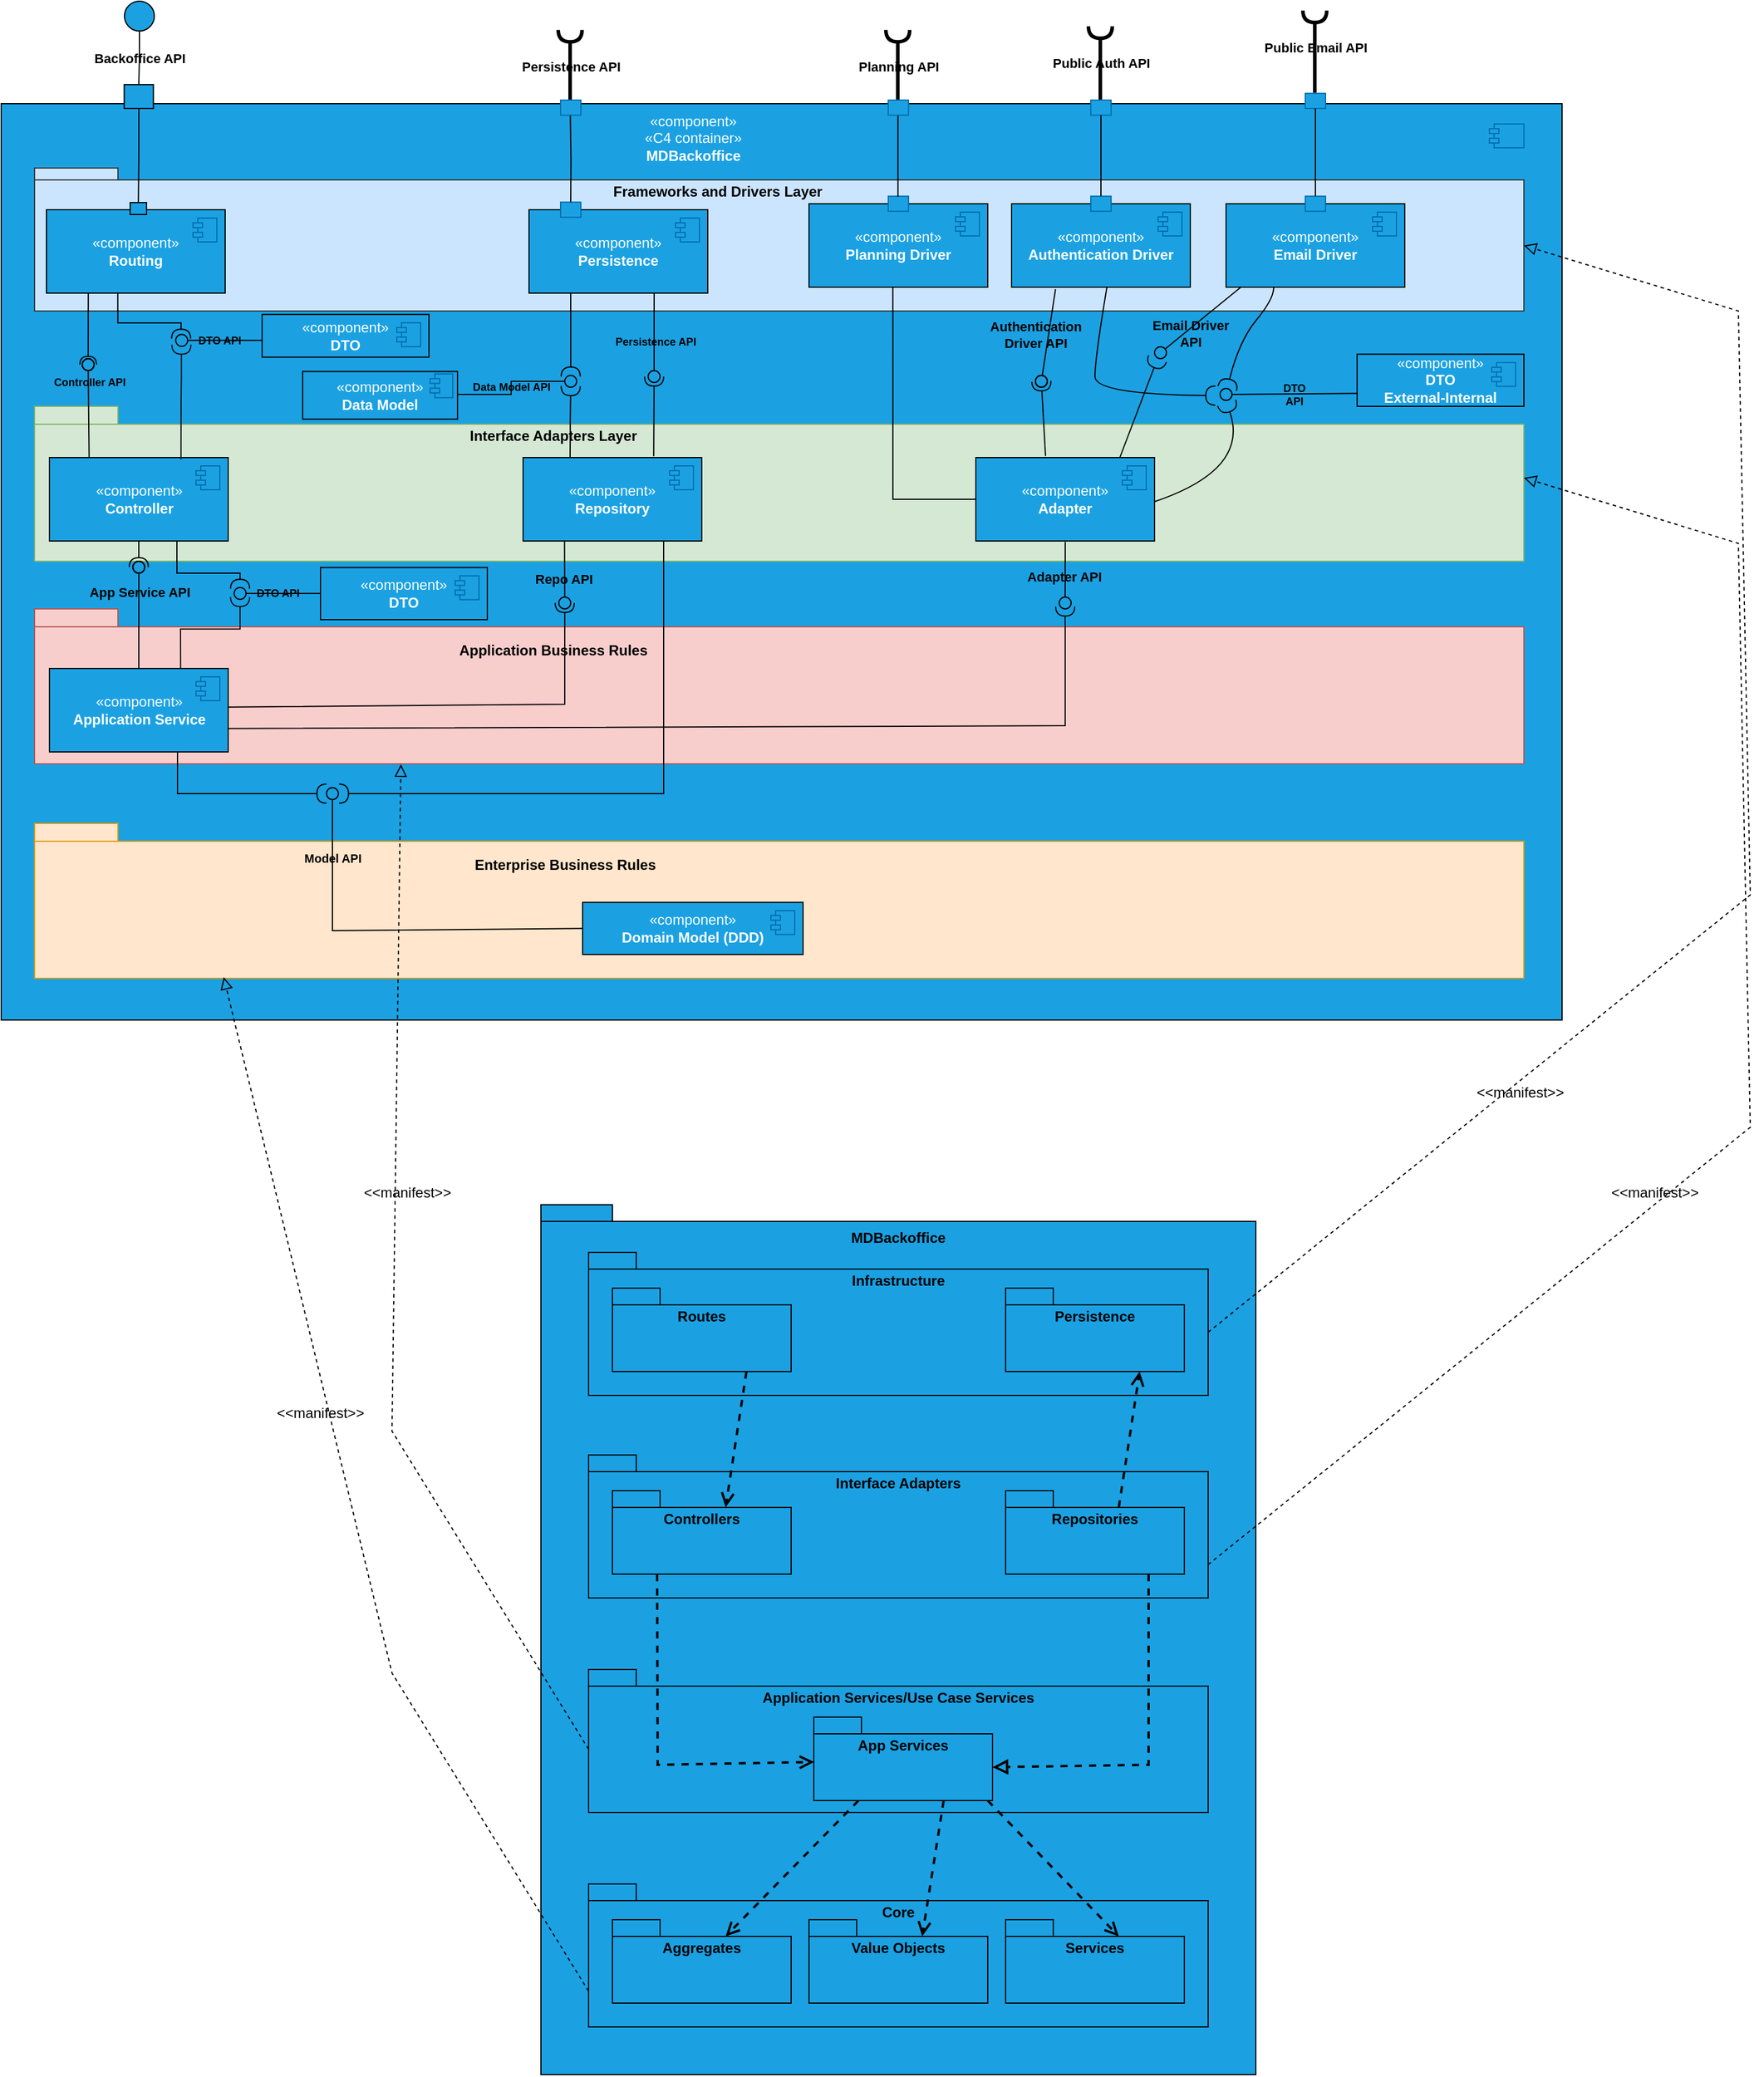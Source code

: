 <mxfile version="24.7.17">
  <diagram name="Página-1" id="hvZlXUl1sKQ0kcNKv2cv">
    <mxGraphModel dx="3937" dy="2147" grid="1" gridSize="10" guides="1" tooltips="1" connect="1" arrows="1" fold="1" page="1" pageScale="1" pageWidth="827" pageHeight="1169" math="0" shadow="0">
      <root>
        <mxCell id="0" />
        <mxCell id="1" parent="0" />
        <mxCell id="TpiVkqb_S075HDp6gT5E-1" value="" style="html=1;dropTarget=0;whiteSpace=wrap;fillColor=#1ba1e2;fontColor=#ffffff;strokeColor=#000000;" vertex="1" parent="1">
          <mxGeometry x="32" y="116" width="1310" height="769" as="geometry" />
        </mxCell>
        <mxCell id="TpiVkqb_S075HDp6gT5E-2" value="" style="shape=module;jettyWidth=8;jettyHeight=4;fillColor=#1ba1e2;fontColor=#ffffff;strokeColor=#006EAF;" vertex="1" parent="TpiVkqb_S075HDp6gT5E-1">
          <mxGeometry x="1" width="29" height="20" relative="1" as="geometry">
            <mxPoint x="-61" y="17" as="offset" />
          </mxGeometry>
        </mxCell>
        <mxCell id="TpiVkqb_S075HDp6gT5E-3" value="" style="shape=folder;fontStyle=1;spacingTop=10;tabWidth=70;tabHeight=15;tabPosition=left;html=1;whiteSpace=wrap;fillColor=#d5e8d4;strokeColor=#82b366;" vertex="1" parent="1">
          <mxGeometry x="60" y="370" width="1250" height="130" as="geometry" />
        </mxCell>
        <mxCell id="TpiVkqb_S075HDp6gT5E-4" value="" style="shape=folder;fontStyle=1;spacingTop=10;tabWidth=70;tabHeight=10;tabPosition=left;html=1;whiteSpace=wrap;fillColor=#cce5ff;strokeColor=#36393d;" vertex="1" parent="1">
          <mxGeometry x="60" y="170" width="1250" height="120" as="geometry" />
        </mxCell>
        <mxCell id="TpiVkqb_S075HDp6gT5E-5" value="&lt;span style=&quot;color: rgb(255, 255, 255);&quot;&gt;«component»&lt;/span&gt;&lt;br style=&quot;color: rgb(255, 255, 255);&quot;&gt;&lt;span style=&quot;color: rgb(255, 255, 255);&quot;&gt;«C4 container»&lt;/span&gt;&lt;br style=&quot;color: rgb(255, 255, 255);&quot;&gt;&lt;b style=&quot;color: rgb(255, 255, 255);&quot;&gt;MDBackoffice&lt;/b&gt;" style="text;html=1;align=center;verticalAlign=middle;whiteSpace=wrap;rounded=0;" vertex="1" parent="1">
          <mxGeometry x="537.5" y="120" width="150" height="50" as="geometry" />
        </mxCell>
        <mxCell id="TpiVkqb_S075HDp6gT5E-6" value="" style="group" vertex="1" connectable="0" parent="1">
          <mxGeometry x="72.5" y="403" width="150" height="80" as="geometry" />
        </mxCell>
        <mxCell id="TpiVkqb_S075HDp6gT5E-7" value="" style="group" vertex="1" connectable="0" parent="TpiVkqb_S075HDp6gT5E-6">
          <mxGeometry width="150" height="80" as="geometry" />
        </mxCell>
        <mxCell id="TpiVkqb_S075HDp6gT5E-8" value="«component»&lt;br&gt;&lt;b&gt;Controller&lt;/b&gt;" style="html=1;dropTarget=0;whiteSpace=wrap;fillColor=#1ba1e2;fontColor=#ffffff;strokeColor=#000000;" vertex="1" parent="TpiVkqb_S075HDp6gT5E-7">
          <mxGeometry y="10" width="150" height="70" as="geometry" />
        </mxCell>
        <mxCell id="TpiVkqb_S075HDp6gT5E-9" value="" style="shape=module;jettyWidth=8;jettyHeight=4;fillColor=#1ba1e2;fontColor=#ffffff;strokeColor=#006EAF;" vertex="1" parent="TpiVkqb_S075HDp6gT5E-8">
          <mxGeometry x="1" width="20" height="20" relative="1" as="geometry">
            <mxPoint x="-27" y="7" as="offset" />
          </mxGeometry>
        </mxCell>
        <mxCell id="TpiVkqb_S075HDp6gT5E-10" value="" style="ellipse;whiteSpace=wrap;html=1;aspect=fixed;fillColor=#1ba1e2;fontColor=#ffffff;strokeColor=#000000;" vertex="1" parent="1">
          <mxGeometry x="135.5" y="30" width="25" height="25" as="geometry" />
        </mxCell>
        <mxCell id="TpiVkqb_S075HDp6gT5E-11" value="" style="ellipse;whiteSpace=wrap;html=1;align=center;aspect=fixed;fillColor=none;strokeColor=none;resizable=0;perimeter=centerPerimeter;rotatable=0;allowArrows=0;points=[];outlineConnect=1;" vertex="1" parent="1">
          <mxGeometry x="400" y="350" width="10" height="10" as="geometry" />
        </mxCell>
        <mxCell id="TpiVkqb_S075HDp6gT5E-12" value="" style="ellipse;whiteSpace=wrap;html=1;align=center;aspect=fixed;fillColor=none;strokeColor=none;resizable=0;perimeter=centerPerimeter;rotatable=0;allowArrows=0;points=[];outlineConnect=1;" vertex="1" parent="1">
          <mxGeometry x="430" y="370" width="10" height="10" as="geometry" />
        </mxCell>
        <mxCell id="TpiVkqb_S075HDp6gT5E-13" style="edgeStyle=orthogonalEdgeStyle;rounded=0;orthogonalLoop=1;jettySize=auto;html=1;strokeColor=#00080D;endArrow=none;endFill=0;labelBackgroundColor=none;entryX=0.5;entryY=0;entryDx=0;entryDy=0;" edge="1" parent="1" source="TpiVkqb_S075HDp6gT5E-10" target="TpiVkqb_S075HDp6gT5E-90">
          <mxGeometry relative="1" as="geometry">
            <mxPoint x="148" y="115" as="targetPoint" />
          </mxGeometry>
        </mxCell>
        <mxCell id="TpiVkqb_S075HDp6gT5E-14" value="&lt;b&gt;Backoffice API&lt;/b&gt;" style="edgeLabel;html=1;align=center;verticalAlign=middle;resizable=0;points=[];labelBackgroundColor=none;" vertex="1" connectable="0" parent="TpiVkqb_S075HDp6gT5E-13">
          <mxGeometry x="-0.011" relative="1" as="geometry">
            <mxPoint as="offset" />
          </mxGeometry>
        </mxCell>
        <mxCell id="TpiVkqb_S075HDp6gT5E-15" value="Interface Adapters Layer" style="text;html=1;align=center;verticalAlign=middle;resizable=0;points=[];autosize=1;strokeColor=none;fillColor=none;fontColor=#000000;fontStyle=1" vertex="1" parent="1">
          <mxGeometry x="420" y="380" width="150" height="30" as="geometry" />
        </mxCell>
        <mxCell id="TpiVkqb_S075HDp6gT5E-16" value="" style="group" vertex="1" connectable="0" parent="1">
          <mxGeometry x="70" y="195" width="150" height="80" as="geometry" />
        </mxCell>
        <mxCell id="TpiVkqb_S075HDp6gT5E-17" value="" style="group" vertex="1" connectable="0" parent="TpiVkqb_S075HDp6gT5E-16">
          <mxGeometry width="150" height="80" as="geometry" />
        </mxCell>
        <mxCell id="TpiVkqb_S075HDp6gT5E-18" value="«component»&lt;br&gt;&lt;b&gt;Routing&lt;/b&gt;" style="html=1;dropTarget=0;whiteSpace=wrap;fillColor=#1ba1e2;fontColor=#ffffff;strokeColor=#000000;" vertex="1" parent="TpiVkqb_S075HDp6gT5E-17">
          <mxGeometry y="10" width="150" height="70" as="geometry" />
        </mxCell>
        <mxCell id="TpiVkqb_S075HDp6gT5E-19" value="" style="shape=module;jettyWidth=8;jettyHeight=4;fillColor=#1ba1e2;fontColor=#ffffff;strokeColor=#006EAF;" vertex="1" parent="TpiVkqb_S075HDp6gT5E-18">
          <mxGeometry x="1" width="20" height="20" relative="1" as="geometry">
            <mxPoint x="-27" y="7" as="offset" />
          </mxGeometry>
        </mxCell>
        <mxCell id="TpiVkqb_S075HDp6gT5E-20" value="" style="rounded=0;whiteSpace=wrap;html=1;fillColor=#1ba1e2;fontColor=#ffffff;strokeColor=#000000;" vertex="1" parent="TpiVkqb_S075HDp6gT5E-17">
          <mxGeometry x="70.25" y="4" width="13.75" height="10" as="geometry" />
        </mxCell>
        <mxCell id="TpiVkqb_S075HDp6gT5E-21" value="" style="rounded=0;orthogonalLoop=1;jettySize=auto;html=1;endArrow=halfCircle;endFill=0;endSize=5;strokeWidth=1;sketch=0;labelBackgroundColor=default;strokeColor=#030303;startSize=6;exitX=0.234;exitY=1.003;exitDx=0;exitDy=0;exitPerimeter=0;" edge="1" parent="1" source="TpiVkqb_S075HDp6gT5E-18" target="TpiVkqb_S075HDp6gT5E-24">
          <mxGeometry relative="1" as="geometry">
            <mxPoint x="105" y="280" as="sourcePoint" />
          </mxGeometry>
        </mxCell>
        <mxCell id="TpiVkqb_S075HDp6gT5E-22" value="" style="rounded=0;orthogonalLoop=1;jettySize=auto;html=1;endArrow=oval;endFill=0;sketch=0;sourcePerimeterSpacing=0;targetPerimeterSpacing=0;endSize=10;strokeColor=#080808;strokeWidth=1;startSize=11;exitX=0.222;exitY=-0.002;exitDx=0;exitDy=0;exitPerimeter=0;" edge="1" parent="1" source="TpiVkqb_S075HDp6gT5E-8" target="TpiVkqb_S075HDp6gT5E-24">
          <mxGeometry relative="1" as="geometry">
            <mxPoint x="106" y="412" as="sourcePoint" />
          </mxGeometry>
        </mxCell>
        <mxCell id="TpiVkqb_S075HDp6gT5E-23" value="Controller API" style="edgeLabel;html=1;align=center;verticalAlign=middle;resizable=0;points=[];labelBackgroundColor=none;fontStyle=1;fontSize=9;" vertex="1" connectable="0" parent="TpiVkqb_S075HDp6gT5E-22">
          <mxGeometry x="0.372" relative="1" as="geometry">
            <mxPoint y="-10" as="offset" />
          </mxGeometry>
        </mxCell>
        <mxCell id="TpiVkqb_S075HDp6gT5E-24" value="" style="ellipse;whiteSpace=wrap;html=1;align=center;aspect=fixed;fillColor=none;strokeColor=#000000;resizable=0;perimeter=centerPerimeter;rotatable=0;allowArrows=0;points=[];outlineConnect=1;strokeWidth=1;perimeterSpacing=5;" vertex="1" parent="1">
          <mxGeometry x="100" y="330" width="10" height="10" as="geometry" />
        </mxCell>
        <mxCell id="TpiVkqb_S075HDp6gT5E-25" value="" style="shape=folder;fontStyle=1;spacingTop=10;tabWidth=70;tabHeight=15;tabPosition=left;html=1;whiteSpace=wrap;fillColor=#f8cecc;strokeColor=#b85450;" vertex="1" parent="1">
          <mxGeometry x="60" y="540" width="1250" height="130" as="geometry" />
        </mxCell>
        <mxCell id="TpiVkqb_S075HDp6gT5E-26" value="" style="shape=folder;fontStyle=1;spacingTop=10;tabWidth=70;tabHeight=15;tabPosition=left;html=1;whiteSpace=wrap;fillColor=#ffe6cc;strokeColor=#d79b00;" vertex="1" parent="1">
          <mxGeometry x="60" y="720" width="1250" height="130" as="geometry" />
        </mxCell>
        <mxCell id="TpiVkqb_S075HDp6gT5E-27" value="Application Business Rules" style="text;html=1;align=center;verticalAlign=middle;resizable=0;points=[];autosize=1;strokeColor=none;fillColor=none;fontColor=#000000;fontStyle=1" vertex="1" parent="1">
          <mxGeometry x="410" y="560" width="170" height="30" as="geometry" />
        </mxCell>
        <mxCell id="TpiVkqb_S075HDp6gT5E-28" value="Enterprise Business Rules" style="text;html=1;align=center;verticalAlign=middle;resizable=0;points=[];autosize=1;strokeColor=none;fillColor=none;fontColor=#000000;fontStyle=1" vertex="1" parent="1">
          <mxGeometry x="425" y="740" width="160" height="30" as="geometry" />
        </mxCell>
        <mxCell id="TpiVkqb_S075HDp6gT5E-29" value="" style="group" vertex="1" connectable="0" parent="1">
          <mxGeometry x="72.5" y="580" width="150" height="80" as="geometry" />
        </mxCell>
        <mxCell id="TpiVkqb_S075HDp6gT5E-30" value="" style="group" vertex="1" connectable="0" parent="TpiVkqb_S075HDp6gT5E-29">
          <mxGeometry width="150" height="80" as="geometry" />
        </mxCell>
        <mxCell id="TpiVkqb_S075HDp6gT5E-31" value="«component»&lt;br&gt;&lt;b&gt;Application Service&lt;/b&gt;" style="html=1;dropTarget=0;whiteSpace=wrap;fillColor=#1ba1e2;fontColor=#ffffff;strokeColor=#000000;" vertex="1" parent="TpiVkqb_S075HDp6gT5E-30">
          <mxGeometry y="10" width="150" height="70" as="geometry" />
        </mxCell>
        <mxCell id="TpiVkqb_S075HDp6gT5E-32" value="" style="shape=module;jettyWidth=8;jettyHeight=4;fillColor=#1ba1e2;fontColor=#ffffff;strokeColor=#006EAF;" vertex="1" parent="TpiVkqb_S075HDp6gT5E-31">
          <mxGeometry x="1" width="20" height="20" relative="1" as="geometry">
            <mxPoint x="-27" y="7" as="offset" />
          </mxGeometry>
        </mxCell>
        <mxCell id="TpiVkqb_S075HDp6gT5E-33" value="" style="rounded=0;orthogonalLoop=1;jettySize=auto;html=1;endArrow=halfCircle;endFill=0;endSize=6;strokeWidth=1;sketch=0;exitX=0.5;exitY=1;exitDx=0;exitDy=0;strokeColor=#000000;" edge="1" parent="1" source="TpiVkqb_S075HDp6gT5E-8" target="TpiVkqb_S075HDp6gT5E-36">
          <mxGeometry relative="1" as="geometry">
            <mxPoint x="181" y="525" as="sourcePoint" />
          </mxGeometry>
        </mxCell>
        <mxCell id="TpiVkqb_S075HDp6gT5E-34" value="" style="rounded=0;orthogonalLoop=1;jettySize=auto;html=1;endArrow=oval;endFill=0;sketch=0;sourcePerimeterSpacing=0;targetPerimeterSpacing=0;endSize=10;exitX=0.5;exitY=0;exitDx=0;exitDy=0;strokeColor=#000000;" edge="1" parent="1" source="TpiVkqb_S075HDp6gT5E-31" target="TpiVkqb_S075HDp6gT5E-36">
          <mxGeometry relative="1" as="geometry">
            <mxPoint x="141" y="525" as="sourcePoint" />
          </mxGeometry>
        </mxCell>
        <mxCell id="TpiVkqb_S075HDp6gT5E-35" value="App Service API" style="edgeLabel;html=1;align=center;verticalAlign=middle;resizable=0;points=[];labelBackgroundColor=none;fontStyle=1" vertex="1" connectable="0" parent="TpiVkqb_S075HDp6gT5E-34">
          <mxGeometry x="0.523" relative="1" as="geometry">
            <mxPoint as="offset" />
          </mxGeometry>
        </mxCell>
        <mxCell id="TpiVkqb_S075HDp6gT5E-36" value="" style="ellipse;whiteSpace=wrap;html=1;align=center;aspect=fixed;fillColor=none;strokeColor=#000000;resizable=0;perimeter=centerPerimeter;rotatable=0;allowArrows=0;points=[];outlineConnect=1;" vertex="1" parent="1">
          <mxGeometry x="142.5" y="500" width="10" height="10" as="geometry" />
        </mxCell>
        <mxCell id="TpiVkqb_S075HDp6gT5E-37" value="" style="group" vertex="1" connectable="0" parent="1">
          <mxGeometry x="300" y="499" width="140" height="50" as="geometry" />
        </mxCell>
        <mxCell id="TpiVkqb_S075HDp6gT5E-38" value="" style="group" vertex="1" connectable="0" parent="TpiVkqb_S075HDp6gT5E-37">
          <mxGeometry width="140.0" height="50" as="geometry" />
        </mxCell>
        <mxCell id="TpiVkqb_S075HDp6gT5E-39" value="«component»&lt;br&gt;&lt;b&gt;DTO&lt;/b&gt;" style="html=1;dropTarget=0;whiteSpace=wrap;fillColor=#1ba1e2;fontColor=#ffffff;strokeColor=#000000;" vertex="1" parent="TpiVkqb_S075HDp6gT5E-38">
          <mxGeometry y="6.25" width="140.0" height="43.75" as="geometry" />
        </mxCell>
        <mxCell id="TpiVkqb_S075HDp6gT5E-40" value="" style="shape=module;jettyWidth=8;jettyHeight=4;fillColor=#1ba1e2;fontColor=#ffffff;strokeColor=#006EAF;" vertex="1" parent="TpiVkqb_S075HDp6gT5E-39">
          <mxGeometry x="1" width="20" height="20" relative="1" as="geometry">
            <mxPoint x="-27" y="7" as="offset" />
          </mxGeometry>
        </mxCell>
        <mxCell id="TpiVkqb_S075HDp6gT5E-41" value="" style="rounded=0;orthogonalLoop=1;jettySize=auto;html=1;endArrow=oval;endFill=0;sketch=0;sourcePerimeterSpacing=0;targetPerimeterSpacing=0;endSize=10;exitX=0;exitY=0.5;exitDx=0;exitDy=0;strokeColor=#050505;" edge="1" parent="TpiVkqb_S075HDp6gT5E-38">
          <mxGeometry relative="1" as="geometry">
            <mxPoint y="27.945" as="sourcePoint" />
            <Array as="points" />
            <mxPoint x="-67.5" y="27.95" as="targetPoint" />
          </mxGeometry>
        </mxCell>
        <mxCell id="TpiVkqb_S075HDp6gT5E-42" value="DTO API" style="edgeLabel;html=1;align=center;verticalAlign=middle;resizable=0;points=[];labelBackgroundColor=none;fontSize=9;fontStyle=1" vertex="1" connectable="0" parent="TpiVkqb_S075HDp6gT5E-41">
          <mxGeometry x="0.068" relative="1" as="geometry">
            <mxPoint as="offset" />
          </mxGeometry>
        </mxCell>
        <mxCell id="TpiVkqb_S075HDp6gT5E-43" value="" style="rounded=0;orthogonalLoop=1;jettySize=auto;html=1;endArrow=halfCircle;endFill=0;endSize=6;strokeWidth=1;sketch=0;exitX=0.734;exitY=-0.006;exitDx=0;exitDy=0;strokeColor=#121212;exitPerimeter=0;" edge="1" parent="1">
          <mxGeometry relative="1" as="geometry">
            <mxPoint x="182.6" y="589.58" as="sourcePoint" />
            <mxPoint x="232.5" y="530" as="targetPoint" />
            <Array as="points">
              <mxPoint x="182.5" y="556.87" />
              <mxPoint x="232.5" y="556.87" />
              <mxPoint x="232.5" y="541.87" />
            </Array>
          </mxGeometry>
        </mxCell>
        <mxCell id="TpiVkqb_S075HDp6gT5E-44" style="edgeStyle=orthogonalEdgeStyle;rounded=0;orthogonalLoop=1;jettySize=auto;html=1;exitX=0.75;exitY=1;exitDx=0;exitDy=0;entryX=0.136;entryY=0.144;entryDx=0;entryDy=0;entryPerimeter=0;endArrow=halfCircle;endFill=0;strokeColor=#000000;" edge="1" parent="1">
          <mxGeometry relative="1" as="geometry">
            <Array as="points">
              <mxPoint x="179.49" y="510" />
              <mxPoint x="232.49" y="510" />
              <mxPoint x="232.49" y="523" />
            </Array>
            <mxPoint x="179.49" y="483" as="sourcePoint" />
            <mxPoint x="231.99" y="523.13" as="targetPoint" />
          </mxGeometry>
        </mxCell>
        <mxCell id="TpiVkqb_S075HDp6gT5E-45" value="" style="group" vertex="1" connectable="0" parent="1">
          <mxGeometry x="520" y="780" width="185" height="50" as="geometry" />
        </mxCell>
        <mxCell id="TpiVkqb_S075HDp6gT5E-46" value="" style="group" vertex="1" connectable="0" parent="TpiVkqb_S075HDp6gT5E-45">
          <mxGeometry width="185.0" height="50" as="geometry" />
        </mxCell>
        <mxCell id="TpiVkqb_S075HDp6gT5E-47" value="«component»&lt;br&gt;&lt;b&gt;Domain Model (DDD)&lt;/b&gt;" style="html=1;dropTarget=0;whiteSpace=wrap;fillColor=#1ba1e2;fontColor=#ffffff;strokeColor=#000000;" vertex="1" parent="TpiVkqb_S075HDp6gT5E-46">
          <mxGeometry y="6.25" width="185.0" height="43.75" as="geometry" />
        </mxCell>
        <mxCell id="TpiVkqb_S075HDp6gT5E-48" value="" style="shape=module;jettyWidth=8;jettyHeight=4;fillColor=#1ba1e2;fontColor=#ffffff;strokeColor=#006EAF;" vertex="1" parent="TpiVkqb_S075HDp6gT5E-47">
          <mxGeometry x="1" width="20" height="20" relative="1" as="geometry">
            <mxPoint x="-27" y="7" as="offset" />
          </mxGeometry>
        </mxCell>
        <mxCell id="TpiVkqb_S075HDp6gT5E-49" value="" style="rounded=0;orthogonalLoop=1;jettySize=auto;html=1;endArrow=halfCircle;endFill=0;endSize=6;strokeWidth=1;sketch=0;exitX=0.75;exitY=1;exitDx=0;exitDy=0;strokeColor=#000000;" edge="1" parent="1">
          <mxGeometry relative="1" as="geometry">
            <mxPoint x="180" y="660" as="sourcePoint" />
            <mxPoint x="305" y="695" as="targetPoint" />
            <Array as="points">
              <mxPoint x="180" y="695" />
            </Array>
          </mxGeometry>
        </mxCell>
        <mxCell id="TpiVkqb_S075HDp6gT5E-50" value="" style="rounded=0;orthogonalLoop=1;jettySize=auto;html=1;endArrow=oval;endFill=0;sketch=0;sourcePerimeterSpacing=0;targetPerimeterSpacing=0;endSize=10;strokeColor=#000000;exitX=0;exitY=0.5;exitDx=0;exitDy=0;" edge="1" parent="1" source="TpiVkqb_S075HDp6gT5E-47" target="TpiVkqb_S075HDp6gT5E-52">
          <mxGeometry relative="1" as="geometry">
            <mxPoint x="410" y="810" as="sourcePoint" />
            <Array as="points">
              <mxPoint x="310" y="810" />
            </Array>
          </mxGeometry>
        </mxCell>
        <mxCell id="TpiVkqb_S075HDp6gT5E-51" value="Model API" style="edgeLabel;html=1;align=center;verticalAlign=middle;resizable=0;points=[];labelBackgroundColor=none;fontStyle=1;fontSize=10;" vertex="1" connectable="0" parent="TpiVkqb_S075HDp6gT5E-50">
          <mxGeometry x="0.473" y="-1" relative="1" as="geometry">
            <mxPoint x="-1" y="-32" as="offset" />
          </mxGeometry>
        </mxCell>
        <mxCell id="TpiVkqb_S075HDp6gT5E-52" value="" style="ellipse;whiteSpace=wrap;html=1;align=center;aspect=fixed;fillColor=none;strokeColor=none;resizable=0;perimeter=centerPerimeter;rotatable=0;allowArrows=0;points=[];outlineConnect=1;" vertex="1" parent="1">
          <mxGeometry x="305" y="690" width="10" height="10" as="geometry" />
        </mxCell>
        <mxCell id="TpiVkqb_S075HDp6gT5E-53" value="" style="group" vertex="1" connectable="0" parent="1">
          <mxGeometry x="475" y="195" width="252.5" height="80" as="geometry" />
        </mxCell>
        <mxCell id="TpiVkqb_S075HDp6gT5E-54" value="" style="group" vertex="1" connectable="0" parent="TpiVkqb_S075HDp6gT5E-53">
          <mxGeometry width="252.5" height="80" as="geometry" />
        </mxCell>
        <mxCell id="TpiVkqb_S075HDp6gT5E-55" value="«component»&lt;br&gt;&lt;b&gt;Persistence&lt;/b&gt;" style="html=1;dropTarget=0;whiteSpace=wrap;fillColor=#1ba1e2;fontColor=#ffffff;strokeColor=#000000;" vertex="1" parent="TpiVkqb_S075HDp6gT5E-54">
          <mxGeometry y="10" width="150" height="70" as="geometry" />
        </mxCell>
        <mxCell id="TpiVkqb_S075HDp6gT5E-56" value="" style="shape=module;jettyWidth=8;jettyHeight=4;fillColor=#1ba1e2;fontColor=#ffffff;strokeColor=#006EAF;" vertex="1" parent="TpiVkqb_S075HDp6gT5E-55">
          <mxGeometry x="1" width="20" height="20" relative="1" as="geometry">
            <mxPoint x="-27" y="7" as="offset" />
          </mxGeometry>
        </mxCell>
        <mxCell id="TpiVkqb_S075HDp6gT5E-57" value="Frameworks and Drivers Layer" style="text;html=1;align=center;verticalAlign=middle;resizable=0;points=[];autosize=1;strokeColor=none;fillColor=none;fontColor=#000000;fontStyle=1" vertex="1" parent="TpiVkqb_S075HDp6gT5E-54">
          <mxGeometry x="62.5" y="-20" width="190" height="30" as="geometry" />
        </mxCell>
        <mxCell id="TpiVkqb_S075HDp6gT5E-58" value="" style="group" vertex="1" connectable="0" parent="TpiVkqb_S075HDp6gT5E-54">
          <mxGeometry x="-40" width="150" height="80" as="geometry" />
        </mxCell>
        <mxCell id="TpiVkqb_S075HDp6gT5E-59" value="" style="group" vertex="1" connectable="0" parent="TpiVkqb_S075HDp6gT5E-58">
          <mxGeometry width="150" height="80" as="geometry" />
        </mxCell>
        <mxCell id="TpiVkqb_S075HDp6gT5E-60" value="" style="rounded=0;whiteSpace=wrap;html=1;fillColor=#1ba1e2;fontColor=#ffffff;strokeColor=#006EAF;rotation=-360;" vertex="1" parent="TpiVkqb_S075HDp6gT5E-59">
          <mxGeometry x="66.505" y="3.663" width="17" height="12.667" as="geometry" />
        </mxCell>
        <mxCell id="TpiVkqb_S075HDp6gT5E-61" value="" style="group" vertex="1" connectable="0" parent="1">
          <mxGeometry x="470" y="403" width="150" height="80" as="geometry" />
        </mxCell>
        <mxCell id="TpiVkqb_S075HDp6gT5E-62" value="" style="group" vertex="1" connectable="0" parent="TpiVkqb_S075HDp6gT5E-61">
          <mxGeometry width="150" height="80" as="geometry" />
        </mxCell>
        <mxCell id="TpiVkqb_S075HDp6gT5E-63" value="«component»&lt;br&gt;&lt;b&gt;Repository&lt;/b&gt;" style="html=1;dropTarget=0;whiteSpace=wrap;fillColor=#1ba1e2;fontColor=#ffffff;strokeColor=#000000;" vertex="1" parent="TpiVkqb_S075HDp6gT5E-62">
          <mxGeometry y="10" width="150" height="70" as="geometry" />
        </mxCell>
        <mxCell id="TpiVkqb_S075HDp6gT5E-64" value="" style="shape=module;jettyWidth=8;jettyHeight=4;fillColor=#1ba1e2;fontColor=#ffffff;strokeColor=#006EAF;" vertex="1" parent="TpiVkqb_S075HDp6gT5E-63">
          <mxGeometry x="1" width="20" height="20" relative="1" as="geometry">
            <mxPoint x="-27" y="7" as="offset" />
          </mxGeometry>
        </mxCell>
        <mxCell id="TpiVkqb_S075HDp6gT5E-65" value="" style="group" vertex="1" connectable="0" parent="1">
          <mxGeometry x="280" y="323" width="150" height="80" as="geometry" />
        </mxCell>
        <mxCell id="TpiVkqb_S075HDp6gT5E-66" value="" style="group" vertex="1" connectable="0" parent="TpiVkqb_S075HDp6gT5E-65">
          <mxGeometry x="15" y="-24.25" width="120" height="82" as="geometry" />
        </mxCell>
        <mxCell id="TpiVkqb_S075HDp6gT5E-67" value="«component»&lt;br&gt;&lt;b&gt;Data Model&lt;/b&gt;" style="html=1;dropTarget=0;whiteSpace=wrap;fillColor=#1ba1e2;fontColor=#ffffff;strokeColor=#000000;" vertex="1" parent="TpiVkqb_S075HDp6gT5E-66">
          <mxGeometry x="-10" y="42" width="130" height="40" as="geometry" />
        </mxCell>
        <mxCell id="TpiVkqb_S075HDp6gT5E-68" value="" style="shape=module;jettyWidth=8;jettyHeight=4;fillColor=#1ba1e2;fontColor=#ffffff;strokeColor=#006EAF;" vertex="1" parent="TpiVkqb_S075HDp6gT5E-66">
          <mxGeometry x="1" width="19" height="20" relative="1" as="geometry">
            <mxPoint x="-23" y="44" as="offset" />
          </mxGeometry>
        </mxCell>
        <mxCell id="TpiVkqb_S075HDp6gT5E-69" value="" style="group" vertex="1" connectable="0" parent="TpiVkqb_S075HDp6gT5E-65">
          <mxGeometry x="-30" y="-34.25" width="141" height="50" as="geometry" />
        </mxCell>
        <mxCell id="TpiVkqb_S075HDp6gT5E-70" value="" style="group" vertex="1" connectable="0" parent="TpiVkqb_S075HDp6gT5E-69">
          <mxGeometry x="1" y="-1" width="140" height="41" as="geometry" />
        </mxCell>
        <mxCell id="TpiVkqb_S075HDp6gT5E-71" value="«component»&lt;br&gt;&lt;b&gt;DTO&lt;/b&gt;" style="html=1;dropTarget=0;whiteSpace=wrap;fillColor=#1ba1e2;fontColor=#ffffff;strokeColor=#000000;" vertex="1" parent="TpiVkqb_S075HDp6gT5E-70">
          <mxGeometry y="5.125" width="140" height="35.875" as="geometry" />
        </mxCell>
        <mxCell id="TpiVkqb_S075HDp6gT5E-72" value="" style="shape=module;jettyWidth=8;jettyHeight=4;fillColor=#1ba1e2;fontColor=#ffffff;strokeColor=#006EAF;" vertex="1" parent="TpiVkqb_S075HDp6gT5E-71">
          <mxGeometry x="1" width="20" height="20" relative="1" as="geometry">
            <mxPoint x="-27" y="7" as="offset" />
          </mxGeometry>
        </mxCell>
        <mxCell id="TpiVkqb_S075HDp6gT5E-73" value="" style="rounded=0;orthogonalLoop=1;jettySize=auto;html=1;endArrow=oval;endFill=0;sketch=0;sourcePerimeterSpacing=0;targetPerimeterSpacing=0;endSize=10;exitX=0;exitY=0.5;exitDx=0;exitDy=0;strokeColor=#050505;" edge="1" parent="TpiVkqb_S075HDp6gT5E-70">
          <mxGeometry relative="1" as="geometry">
            <mxPoint y="26.915" as="sourcePoint" />
            <Array as="points" />
            <mxPoint x="-67.5" y="26.919" as="targetPoint" />
          </mxGeometry>
        </mxCell>
        <mxCell id="TpiVkqb_S075HDp6gT5E-74" value="DTO API" style="edgeLabel;html=1;align=center;verticalAlign=middle;resizable=0;points=[];labelBackgroundColor=none;fontSize=9;fontStyle=1" vertex="1" connectable="0" parent="TpiVkqb_S075HDp6gT5E-73">
          <mxGeometry x="0.068" relative="1" as="geometry">
            <mxPoint as="offset" />
          </mxGeometry>
        </mxCell>
        <mxCell id="TpiVkqb_S075HDp6gT5E-75" value="" style="rounded=0;orthogonalLoop=1;jettySize=auto;html=1;endArrow=halfCircle;endFill=0;endSize=6;strokeWidth=1;sketch=0;strokeColor=#000000;entryX=0.99;entryY=0.942;entryDx=0;entryDy=0;entryPerimeter=0;exitX=0.263;exitY=0.002;exitDx=0;exitDy=0;exitPerimeter=0;" edge="1" parent="1" source="TpiVkqb_S075HDp6gT5E-63">
          <mxGeometry relative="1" as="geometry">
            <mxPoint x="510" y="410" as="sourcePoint" />
            <mxPoint x="510" y="353.0" as="targetPoint" />
            <Array as="points">
              <mxPoint x="509.6" y="393" />
              <mxPoint x="509.6" y="383" />
            </Array>
          </mxGeometry>
        </mxCell>
        <mxCell id="TpiVkqb_S075HDp6gT5E-76" value="" style="rounded=0;orthogonalLoop=1;jettySize=auto;html=1;endArrow=oval;endFill=0;sketch=0;sourcePerimeterSpacing=0;targetPerimeterSpacing=0;endSize=10;strokeColor=#080808;exitX=1;exitY=0.48;exitDx=0;exitDy=0;exitPerimeter=0;" edge="1" parent="1" source="TpiVkqb_S075HDp6gT5E-67" target="TpiVkqb_S075HDp6gT5E-78">
          <mxGeometry relative="1" as="geometry">
            <mxPoint x="420" y="360" as="sourcePoint" />
            <Array as="points">
              <mxPoint x="460" y="360" />
              <mxPoint x="460" y="349" />
            </Array>
          </mxGeometry>
        </mxCell>
        <mxCell id="TpiVkqb_S075HDp6gT5E-77" value="Data Model API" style="edgeLabel;html=1;align=center;verticalAlign=middle;resizable=0;points=[];fontSize=9;labelBackgroundColor=none;fontStyle=1" vertex="1" connectable="0" parent="TpiVkqb_S075HDp6gT5E-76">
          <mxGeometry x="-0.304" y="-1" relative="1" as="geometry">
            <mxPoint x="8" y="-7" as="offset" />
          </mxGeometry>
        </mxCell>
        <mxCell id="TpiVkqb_S075HDp6gT5E-78" value="" style="ellipse;whiteSpace=wrap;html=1;align=center;aspect=fixed;fillColor=none;strokeColor=none;resizable=0;perimeter=centerPerimeter;rotatable=0;allowArrows=0;points=[];outlineConnect=1;" vertex="1" parent="1">
          <mxGeometry x="505" y="344" width="10" height="10" as="geometry" />
        </mxCell>
        <mxCell id="TpiVkqb_S075HDp6gT5E-79" style="edgeStyle=orthogonalEdgeStyle;rounded=0;orthogonalLoop=1;jettySize=auto;html=1;exitX=0.25;exitY=1;exitDx=0;exitDy=0;entryX=1.063;entryY=0.526;entryDx=0;entryDy=0;entryPerimeter=0;strokeColor=#000000;endArrow=halfCircle;endFill=0;" edge="1" parent="1" source="TpiVkqb_S075HDp6gT5E-55">
          <mxGeometry relative="1" as="geometry">
            <Array as="points">
              <mxPoint x="510" y="275" />
            </Array>
            <mxPoint x="517.5" y="295.0" as="sourcePoint" />
            <mxPoint x="510" y="345.0" as="targetPoint" />
          </mxGeometry>
        </mxCell>
        <mxCell id="TpiVkqb_S075HDp6gT5E-80" value="" style="rounded=0;orthogonalLoop=1;jettySize=auto;html=1;endArrow=halfCircle;endFill=0;endSize=6;strokeWidth=1;sketch=0;exitX=0.731;exitY=-0.016;exitDx=0;exitDy=0;strokeColor=#000000;exitPerimeter=0;" edge="1" parent="1" source="TpiVkqb_S075HDp6gT5E-63" target="TpiVkqb_S075HDp6gT5E-83">
          <mxGeometry relative="1" as="geometry">
            <mxPoint x="630" y="350" as="sourcePoint" />
          </mxGeometry>
        </mxCell>
        <mxCell id="TpiVkqb_S075HDp6gT5E-81" value="" style="rounded=0;orthogonalLoop=1;jettySize=auto;html=1;endArrow=oval;endFill=0;sketch=0;sourcePerimeterSpacing=0;targetPerimeterSpacing=0;endSize=10;exitX=0.7;exitY=1;exitDx=0;exitDy=0;exitPerimeter=0;strokeColor=#000000;" edge="1" parent="1" source="TpiVkqb_S075HDp6gT5E-55" target="TpiVkqb_S075HDp6gT5E-83">
          <mxGeometry relative="1" as="geometry">
            <mxPoint x="590" y="350" as="sourcePoint" />
          </mxGeometry>
        </mxCell>
        <mxCell id="TpiVkqb_S075HDp6gT5E-82" value="Persistence API" style="edgeLabel;html=1;align=center;verticalAlign=middle;resizable=0;points=[];fontStyle=1;labelBackgroundColor=none;fontSize=9;" vertex="1" connectable="0" parent="TpiVkqb_S075HDp6gT5E-81">
          <mxGeometry x="0.083" relative="1" as="geometry">
            <mxPoint x="1" y="3" as="offset" />
          </mxGeometry>
        </mxCell>
        <mxCell id="TpiVkqb_S075HDp6gT5E-83" value="" style="ellipse;whiteSpace=wrap;html=1;align=center;aspect=fixed;fillColor=none;strokeColor=none;resizable=0;perimeter=centerPerimeter;rotatable=0;allowArrows=0;points=[];outlineConnect=1;" vertex="1" parent="1">
          <mxGeometry x="575" y="340" width="10" height="10" as="geometry" />
        </mxCell>
        <mxCell id="TpiVkqb_S075HDp6gT5E-84" value="" style="rounded=0;orthogonalLoop=1;jettySize=auto;html=1;endArrow=halfCircle;endFill=0;endSize=6;strokeWidth=1;sketch=0;exitX=1.002;exitY=0.462;exitDx=0;exitDy=0;strokeColor=#000000;exitPerimeter=0;" edge="1" parent="1" source="TpiVkqb_S075HDp6gT5E-31" target="TpiVkqb_S075HDp6gT5E-87">
          <mxGeometry relative="1" as="geometry">
            <mxPoint x="580" y="523" as="sourcePoint" />
            <Array as="points">
              <mxPoint x="505" y="620" />
            </Array>
          </mxGeometry>
        </mxCell>
        <mxCell id="TpiVkqb_S075HDp6gT5E-85" value="" style="rounded=0;orthogonalLoop=1;jettySize=auto;html=1;endArrow=oval;endFill=0;sketch=0;sourcePerimeterSpacing=0;targetPerimeterSpacing=0;endSize=10;exitX=0.232;exitY=0.998;exitDx=0;exitDy=0;strokeColor=#000000;exitPerimeter=0;" edge="1" parent="1" source="TpiVkqb_S075HDp6gT5E-63" target="TpiVkqb_S075HDp6gT5E-87">
          <mxGeometry relative="1" as="geometry">
            <mxPoint x="540" y="523" as="sourcePoint" />
          </mxGeometry>
        </mxCell>
        <mxCell id="TpiVkqb_S075HDp6gT5E-86" value="Repo API" style="edgeLabel;html=1;align=center;verticalAlign=middle;resizable=0;points=[];labelBackgroundColor=none;fontStyle=1" vertex="1" connectable="0" parent="TpiVkqb_S075HDp6gT5E-85">
          <mxGeometry x="0.199" y="-1" relative="1" as="geometry">
            <mxPoint as="offset" />
          </mxGeometry>
        </mxCell>
        <mxCell id="TpiVkqb_S075HDp6gT5E-87" value="" style="ellipse;whiteSpace=wrap;html=1;align=center;aspect=fixed;fillColor=none;strokeColor=none;resizable=0;perimeter=centerPerimeter;rotatable=0;allowArrows=0;points=[];outlineConnect=1;" vertex="1" parent="1">
          <mxGeometry x="500" y="530" width="10" height="10" as="geometry" />
        </mxCell>
        <mxCell id="TpiVkqb_S075HDp6gT5E-88" style="edgeStyle=orthogonalEdgeStyle;rounded=0;orthogonalLoop=1;jettySize=auto;html=1;exitX=0.75;exitY=1;exitDx=0;exitDy=0;entryX=0.824;entryY=0.6;entryDx=0;entryDy=0;entryPerimeter=0;endArrow=halfCircle;endFill=0;strokeColor=#000000;" edge="1" parent="1">
          <mxGeometry relative="1" as="geometry">
            <Array as="points">
              <mxPoint x="587.5" y="695" />
            </Array>
            <mxPoint x="588" y="483" as="sourcePoint" />
            <mxPoint x="315.5" y="695" as="targetPoint" />
          </mxGeometry>
        </mxCell>
        <mxCell id="TpiVkqb_S075HDp6gT5E-89" style="edgeStyle=orthogonalEdgeStyle;rounded=0;orthogonalLoop=1;jettySize=auto;html=1;exitX=0.5;exitY=1;exitDx=0;exitDy=0;entryX=0.5;entryY=0;entryDx=0;entryDy=0;endArrow=none;endFill=0;strokeColor=#000000;" edge="1" parent="1" source="TpiVkqb_S075HDp6gT5E-90" target="TpiVkqb_S075HDp6gT5E-20">
          <mxGeometry relative="1" as="geometry" />
        </mxCell>
        <mxCell id="TpiVkqb_S075HDp6gT5E-90" value="" style="rounded=0;whiteSpace=wrap;html=1;fillColor=#1ba1e2;fontColor=#ffffff;strokeColor=#000000;" vertex="1" parent="1">
          <mxGeometry x="135.25" y="100" width="24.5" height="20" as="geometry" />
        </mxCell>
        <mxCell id="TpiVkqb_S075HDp6gT5E-91" value="" style="group" vertex="1" connectable="0" parent="1">
          <mxGeometry x="850" y="403" width="150" height="80" as="geometry" />
        </mxCell>
        <mxCell id="TpiVkqb_S075HDp6gT5E-92" value="" style="group" vertex="1" connectable="0" parent="TpiVkqb_S075HDp6gT5E-91">
          <mxGeometry width="150" height="80" as="geometry" />
        </mxCell>
        <mxCell id="TpiVkqb_S075HDp6gT5E-93" value="«component»&lt;br&gt;&lt;b&gt;Adapter&lt;/b&gt;" style="html=1;dropTarget=0;whiteSpace=wrap;fillColor=#1ba1e2;fontColor=#ffffff;strokeColor=#000000;" vertex="1" parent="TpiVkqb_S075HDp6gT5E-92">
          <mxGeometry y="10" width="150" height="70" as="geometry" />
        </mxCell>
        <mxCell id="TpiVkqb_S075HDp6gT5E-94" value="" style="shape=module;jettyWidth=8;jettyHeight=4;fillColor=#1ba1e2;fontColor=#ffffff;strokeColor=#006EAF;" vertex="1" parent="TpiVkqb_S075HDp6gT5E-93">
          <mxGeometry x="1" width="20" height="20" relative="1" as="geometry">
            <mxPoint x="-27" y="7" as="offset" />
          </mxGeometry>
        </mxCell>
        <mxCell id="TpiVkqb_S075HDp6gT5E-95" value="" style="rounded=0;orthogonalLoop=1;jettySize=auto;html=1;endArrow=halfCircle;endFill=0;endSize=6;strokeWidth=1;sketch=0;exitX=1.001;exitY=0.72;exitDx=0;exitDy=0;labelBackgroundColor=none;fontColor=none;noLabel=1;strokeColor=#080808;exitPerimeter=0;" edge="1" parent="1" source="TpiVkqb_S075HDp6gT5E-31">
          <mxGeometry relative="1" as="geometry">
            <mxPoint x="197.5" y="640.5" as="sourcePoint" />
            <Array as="points">
              <mxPoint x="925" y="638" />
              <mxPoint x="925" y="538" />
            </Array>
            <mxPoint x="925" y="538" as="targetPoint" />
          </mxGeometry>
        </mxCell>
        <mxCell id="TpiVkqb_S075HDp6gT5E-96" value="" style="rounded=0;orthogonalLoop=1;jettySize=auto;html=1;endArrow=oval;endFill=0;sketch=0;sourcePerimeterSpacing=0;targetPerimeterSpacing=0;endSize=10;exitX=0.547;exitY=1.01;exitDx=0;exitDy=0;labelBackgroundColor=none;fontColor=#050505;strokeColor=#000000;exitPerimeter=0;" edge="1" parent="1">
          <mxGeometry relative="1" as="geometry">
            <mxPoint x="925.05" y="483.7" as="sourcePoint" />
            <mxPoint x="925" y="535" as="targetPoint" />
          </mxGeometry>
        </mxCell>
        <mxCell id="TpiVkqb_S075HDp6gT5E-97" value="Adapter API" style="edgeLabel;html=1;align=center;verticalAlign=middle;resizable=0;points=[];labelBackgroundColor=none;fontStyle=1" vertex="1" connectable="0" parent="TpiVkqb_S075HDp6gT5E-96">
          <mxGeometry x="0.142" y="-1" relative="1" as="geometry">
            <mxPoint as="offset" />
          </mxGeometry>
        </mxCell>
        <mxCell id="TpiVkqb_S075HDp6gT5E-98" value="" style="ellipse;whiteSpace=wrap;html=1;align=center;aspect=fixed;fillColor=none;strokeColor=none;resizable=0;perimeter=centerPerimeter;rotatable=0;allowArrows=0;points=[];outlineConnect=1;labelBackgroundColor=none;fontColor=#050505;" vertex="1" parent="1">
          <mxGeometry x="944" y="530" width="10" height="10" as="geometry" />
        </mxCell>
        <mxCell id="TpiVkqb_S075HDp6gT5E-99" value="" style="group" vertex="1" connectable="0" parent="1">
          <mxGeometry x="1060" y="190" width="150" height="80" as="geometry" />
        </mxCell>
        <mxCell id="TpiVkqb_S075HDp6gT5E-100" value="" style="group" vertex="1" connectable="0" parent="TpiVkqb_S075HDp6gT5E-99">
          <mxGeometry width="150" height="80" as="geometry" />
        </mxCell>
        <mxCell id="TpiVkqb_S075HDp6gT5E-101" value="«component»&lt;br&gt;&lt;b&gt;Email Driver&lt;/b&gt;" style="html=1;dropTarget=0;whiteSpace=wrap;fillColor=#1ba1e2;fontColor=#ffffff;strokeColor=#000000;" vertex="1" parent="TpiVkqb_S075HDp6gT5E-100">
          <mxGeometry y="10" width="150" height="70" as="geometry" />
        </mxCell>
        <mxCell id="TpiVkqb_S075HDp6gT5E-102" value="" style="shape=module;jettyWidth=8;jettyHeight=4;fillColor=#1ba1e2;fontColor=#ffffff;strokeColor=#006EAF;" vertex="1" parent="TpiVkqb_S075HDp6gT5E-101">
          <mxGeometry x="1" width="20" height="20" relative="1" as="geometry">
            <mxPoint x="-27" y="7" as="offset" />
          </mxGeometry>
        </mxCell>
        <mxCell id="TpiVkqb_S075HDp6gT5E-103" value="" style="rounded=0;whiteSpace=wrap;html=1;fillColor=#1ba1e2;fontColor=#ffffff;strokeColor=#006EAF;rotation=-360;" vertex="1" parent="TpiVkqb_S075HDp6gT5E-100">
          <mxGeometry x="66.505" y="3.663" width="17" height="12.667" as="geometry" />
        </mxCell>
        <mxCell id="TpiVkqb_S075HDp6gT5E-104" value="" style="rounded=0;orthogonalLoop=1;jettySize=auto;html=1;endArrow=oval;endFill=0;sketch=0;sourcePerimeterSpacing=0;targetPerimeterSpacing=0;endSize=10;exitX=0.086;exitY=0.994;exitDx=0;exitDy=0;strokeColor=#000000;exitPerimeter=0;entryX=0.719;entryY=0.719;entryDx=0;entryDy=0;entryPerimeter=0;" edge="1" parent="1" source="TpiVkqb_S075HDp6gT5E-101" target="TpiVkqb_S075HDp6gT5E-136">
          <mxGeometry relative="1" as="geometry">
            <mxPoint x="794.65" y="300" as="sourcePoint" />
            <mxPoint x="860" y="360" as="targetPoint" />
            <Array as="points" />
          </mxGeometry>
        </mxCell>
        <mxCell id="TpiVkqb_S075HDp6gT5E-105" value="Email Driver&lt;div&gt;API&lt;/div&gt;" style="edgeLabel;html=1;align=center;verticalAlign=middle;resizable=0;points=[];labelBackgroundColor=none;fontStyle=1" vertex="1" connectable="0" parent="TpiVkqb_S075HDp6gT5E-104">
          <mxGeometry x="0.152" relative="1" as="geometry">
            <mxPoint x="-4" y="7" as="offset" />
          </mxGeometry>
        </mxCell>
        <mxCell id="TpiVkqb_S075HDp6gT5E-106" value="" style="ellipse;whiteSpace=wrap;html=1;align=center;aspect=fixed;fillColor=none;strokeColor=none;resizable=0;perimeter=centerPerimeter;rotatable=0;allowArrows=0;points=[];outlineConnect=1;" vertex="1" parent="1">
          <mxGeometry x="813.5" y="355" width="10" height="10" as="geometry" />
        </mxCell>
        <mxCell id="TpiVkqb_S075HDp6gT5E-107" value="" style="group" vertex="1" connectable="0" parent="1">
          <mxGeometry x="1170" y="320" width="140" height="50" as="geometry" />
        </mxCell>
        <mxCell id="TpiVkqb_S075HDp6gT5E-108" value="" style="group" vertex="1" connectable="0" parent="TpiVkqb_S075HDp6gT5E-107">
          <mxGeometry width="140.0" height="50" as="geometry" />
        </mxCell>
        <mxCell id="TpiVkqb_S075HDp6gT5E-109" value="«component»&lt;br&gt;&lt;b&gt;DTO&lt;br&gt;External-Internal&lt;/b&gt;" style="html=1;dropTarget=0;whiteSpace=wrap;fillColor=#1ba1e2;fontColor=#ffffff;strokeColor=#000000;" vertex="1" parent="TpiVkqb_S075HDp6gT5E-108">
          <mxGeometry y="6.25" width="140.0" height="43.75" as="geometry" />
        </mxCell>
        <mxCell id="TpiVkqb_S075HDp6gT5E-110" value="" style="shape=module;jettyWidth=8;jettyHeight=4;fillColor=#1ba1e2;fontColor=#ffffff;strokeColor=#006EAF;" vertex="1" parent="TpiVkqb_S075HDp6gT5E-109">
          <mxGeometry x="1" width="20" height="20" relative="1" as="geometry">
            <mxPoint x="-27" y="7" as="offset" />
          </mxGeometry>
        </mxCell>
        <mxCell id="TpiVkqb_S075HDp6gT5E-111" value="" style="rounded=0;orthogonalLoop=1;jettySize=auto;html=1;endArrow=halfCircle;endFill=0;endSize=6;strokeWidth=1;sketch=0;fontSize=12;curved=1;strokeColor=#000000;exitX=0.267;exitY=1.001;exitDx=0;exitDy=0;exitPerimeter=0;" edge="1" parent="1" source="TpiVkqb_S075HDp6gT5E-101">
          <mxGeometry relative="1" as="geometry">
            <mxPoint x="1044.5" y="251.22" as="sourcePoint" />
            <mxPoint x="1061" y="355" as="targetPoint" />
            <Array as="points">
              <mxPoint x="1100" y="270" />
              <mxPoint x="1100" y="280" />
              <mxPoint x="1071" y="315" />
            </Array>
          </mxGeometry>
        </mxCell>
        <mxCell id="TpiVkqb_S075HDp6gT5E-112" value="" style="rounded=0;orthogonalLoop=1;jettySize=auto;html=1;endArrow=halfCircle;endFill=0;endSize=6;strokeWidth=1;sketch=0;exitX=0.736;exitY=0.02;exitDx=0;exitDy=0;strokeColor=#121212;exitPerimeter=0;" edge="1" parent="1" source="TpiVkqb_S075HDp6gT5E-8">
          <mxGeometry relative="1" as="geometry">
            <mxPoint x="182.45" y="401.16" as="sourcePoint" />
            <mxPoint x="183.25" y="318.25" as="targetPoint" />
            <Array as="points">
              <mxPoint x="183" y="363.25" />
              <mxPoint x="183.25" y="345.12" />
              <mxPoint x="183.25" y="330.12" />
            </Array>
          </mxGeometry>
        </mxCell>
        <mxCell id="TpiVkqb_S075HDp6gT5E-113" style="edgeStyle=orthogonalEdgeStyle;rounded=0;orthogonalLoop=1;jettySize=auto;html=1;entryX=0.136;entryY=0.144;entryDx=0;entryDy=0;entryPerimeter=0;endArrow=halfCircle;endFill=0;strokeColor=#000000;exitX=0.399;exitY=1.003;exitDx=0;exitDy=0;exitPerimeter=0;" edge="1" parent="1" source="TpiVkqb_S075HDp6gT5E-18">
          <mxGeometry relative="1" as="geometry">
            <Array as="points">
              <mxPoint x="130" y="300" />
              <mxPoint x="183" y="300" />
              <mxPoint x="183" y="313" />
            </Array>
            <mxPoint x="130" y="280" as="sourcePoint" />
            <mxPoint x="182.5" y="313.2" as="targetPoint" />
          </mxGeometry>
        </mxCell>
        <mxCell id="TpiVkqb_S075HDp6gT5E-114" value="" style="group" vertex="1" connectable="0" parent="1">
          <mxGeometry x="880" y="190" width="150" height="80" as="geometry" />
        </mxCell>
        <mxCell id="TpiVkqb_S075HDp6gT5E-115" value="" style="group" vertex="1" connectable="0" parent="TpiVkqb_S075HDp6gT5E-114">
          <mxGeometry width="150" height="80" as="geometry" />
        </mxCell>
        <mxCell id="TpiVkqb_S075HDp6gT5E-116" value="«component»&lt;br&gt;&lt;b&gt;Authentication Driver&lt;/b&gt;" style="html=1;dropTarget=0;whiteSpace=wrap;fillColor=#1ba1e2;fontColor=#ffffff;strokeColor=#000000;" vertex="1" parent="TpiVkqb_S075HDp6gT5E-115">
          <mxGeometry y="10" width="150" height="70" as="geometry" />
        </mxCell>
        <mxCell id="TpiVkqb_S075HDp6gT5E-117" value="" style="shape=module;jettyWidth=8;jettyHeight=4;fillColor=#1ba1e2;fontColor=#ffffff;strokeColor=#006EAF;" vertex="1" parent="TpiVkqb_S075HDp6gT5E-116">
          <mxGeometry x="1" width="20" height="20" relative="1" as="geometry">
            <mxPoint x="-27" y="7" as="offset" />
          </mxGeometry>
        </mxCell>
        <mxCell id="TpiVkqb_S075HDp6gT5E-118" value="" style="rounded=0;whiteSpace=wrap;html=1;fillColor=#1ba1e2;fontColor=#ffffff;strokeColor=#006EAF;rotation=-360;" vertex="1" parent="TpiVkqb_S075HDp6gT5E-115">
          <mxGeometry x="66.505" y="3.663" width="17" height="12.667" as="geometry" />
        </mxCell>
        <mxCell id="TpiVkqb_S075HDp6gT5E-119" value="" style="group" vertex="1" connectable="0" parent="1">
          <mxGeometry x="1126.505" y="53.843" width="17" height="66.157" as="geometry" />
        </mxCell>
        <mxCell id="TpiVkqb_S075HDp6gT5E-120" value="" style="group;rotation=-180;" vertex="1" connectable="0" parent="TpiVkqb_S075HDp6gT5E-119">
          <mxGeometry width="17" height="66.157" as="geometry" />
        </mxCell>
        <mxCell id="TpiVkqb_S075HDp6gT5E-121" value="" style="edgeStyle=orthogonalEdgeStyle;rounded=0;orthogonalLoop=1;jettySize=auto;html=1;entryX=0.5;entryY=0;entryDx=0;entryDy=0;endArrow=none;endFill=0;fontColor=#000000;strokeColor=#000000;startArrow=halfCircle;startFill=0;strokeWidth=3;endSize=6;jumpSize=6;" edge="1" parent="TpiVkqb_S075HDp6gT5E-120">
          <mxGeometry relative="1" as="geometry">
            <mxPoint x="7.995" y="-15.923" as="sourcePoint" />
            <mxPoint x="8" y="53" as="targetPoint" />
          </mxGeometry>
        </mxCell>
        <mxCell id="TpiVkqb_S075HDp6gT5E-122" value="Public Email API" style="edgeLabel;html=1;align=center;verticalAlign=middle;resizable=0;points=[];labelBackgroundColor=none;rotation=0;fontStyle=1" vertex="1" connectable="0" parent="TpiVkqb_S075HDp6gT5E-121">
          <mxGeometry x="-0.146" relative="1" as="geometry">
            <mxPoint y="1" as="offset" />
          </mxGeometry>
        </mxCell>
        <mxCell id="TpiVkqb_S075HDp6gT5E-123" value="" style="rounded=0;whiteSpace=wrap;html=1;fillColor=#1ba1e2;fontColor=#ffffff;strokeColor=#006EAF;rotation=-360;" vertex="1" parent="TpiVkqb_S075HDp6gT5E-120">
          <mxGeometry y="53.49" width="17" height="12.667" as="geometry" />
        </mxCell>
        <mxCell id="TpiVkqb_S075HDp6gT5E-124" value="" style="group" vertex="1" connectable="0" parent="1">
          <mxGeometry x="946.505" y="67.003" width="17" height="66.157" as="geometry" />
        </mxCell>
        <mxCell id="TpiVkqb_S075HDp6gT5E-125" value="" style="group;rotation=-180;" vertex="1" connectable="0" parent="TpiVkqb_S075HDp6gT5E-124">
          <mxGeometry width="17" height="66.157" as="geometry" />
        </mxCell>
        <mxCell id="TpiVkqb_S075HDp6gT5E-126" value="" style="edgeStyle=orthogonalEdgeStyle;rounded=0;orthogonalLoop=1;jettySize=auto;html=1;entryX=0.5;entryY=0;entryDx=0;entryDy=0;endArrow=none;endFill=0;fontColor=#000000;strokeColor=#000000;startArrow=halfCircle;startFill=0;strokeWidth=3;endSize=6;jumpSize=6;" edge="1" parent="TpiVkqb_S075HDp6gT5E-125">
          <mxGeometry relative="1" as="geometry">
            <mxPoint x="7.995" y="-15.923" as="sourcePoint" />
            <mxPoint x="8" y="53" as="targetPoint" />
          </mxGeometry>
        </mxCell>
        <mxCell id="TpiVkqb_S075HDp6gT5E-127" value="Public Auth API" style="edgeLabel;html=1;align=center;verticalAlign=middle;resizable=0;points=[];labelBackgroundColor=none;rotation=0;fontStyle=1" vertex="1" connectable="0" parent="TpiVkqb_S075HDp6gT5E-126">
          <mxGeometry x="-0.146" relative="1" as="geometry">
            <mxPoint y="1" as="offset" />
          </mxGeometry>
        </mxCell>
        <mxCell id="TpiVkqb_S075HDp6gT5E-128" value="" style="rounded=0;whiteSpace=wrap;html=1;fillColor=#1ba1e2;fontColor=#ffffff;strokeColor=#006EAF;rotation=-360;" vertex="1" parent="TpiVkqb_S075HDp6gT5E-125">
          <mxGeometry y="46" width="17" height="12.667" as="geometry" />
        </mxCell>
        <mxCell id="TpiVkqb_S075HDp6gT5E-129" style="edgeStyle=orthogonalEdgeStyle;rounded=0;orthogonalLoop=1;jettySize=auto;html=1;endArrow=none;endFill=0;strokeColor=#000000;entryX=0.5;entryY=0;entryDx=0;entryDy=0;" edge="1" parent="1" source="TpiVkqb_S075HDp6gT5E-128" target="TpiVkqb_S075HDp6gT5E-118">
          <mxGeometry relative="1" as="geometry">
            <Array as="points" />
            <mxPoint x="800" y="205.16" as="targetPoint" />
          </mxGeometry>
        </mxCell>
        <mxCell id="TpiVkqb_S075HDp6gT5E-130" value="" style="ellipse;whiteSpace=wrap;html=1;align=center;aspect=fixed;fillColor=none;strokeColor=none;resizable=0;perimeter=centerPerimeter;rotatable=0;allowArrows=0;points=[];outlineConnect=1;" vertex="1" parent="1">
          <mxGeometry x="750" y="380" width="10" height="10" as="geometry" />
        </mxCell>
        <mxCell id="TpiVkqb_S075HDp6gT5E-131" value="" style="rounded=0;orthogonalLoop=1;jettySize=auto;html=1;endArrow=halfCircle;endFill=0;endSize=6;strokeWidth=1;sketch=0;strokeColor=#000000;exitX=0.39;exitY=-0.019;exitDx=0;exitDy=0;exitPerimeter=0;entryX=0.36;entryY=1.326;entryDx=0;entryDy=0;entryPerimeter=0;" edge="1" parent="1" source="TpiVkqb_S075HDp6gT5E-93" target="TpiVkqb_S075HDp6gT5E-133">
          <mxGeometry relative="1" as="geometry">
            <mxPoint x="936.55" y="413.07" as="sourcePoint" />
            <mxPoint x="910" y="360" as="targetPoint" />
          </mxGeometry>
        </mxCell>
        <mxCell id="TpiVkqb_S075HDp6gT5E-132" value="" style="rounded=0;orthogonalLoop=1;jettySize=auto;html=1;endArrow=oval;endFill=0;sketch=0;sourcePerimeterSpacing=0;targetPerimeterSpacing=0;endSize=10;exitX=0.246;exitY=1.024;exitDx=0;exitDy=0;exitPerimeter=0;strokeColor=#000000;" edge="1" parent="1" source="TpiVkqb_S075HDp6gT5E-116" target="TpiVkqb_S075HDp6gT5E-133">
          <mxGeometry relative="1" as="geometry">
            <mxPoint x="820" y="365" as="sourcePoint" />
          </mxGeometry>
        </mxCell>
        <mxCell id="TpiVkqb_S075HDp6gT5E-133" value="" style="ellipse;whiteSpace=wrap;html=1;align=center;aspect=fixed;fillColor=none;strokeColor=#000000;resizable=0;perimeter=centerPerimeter;rotatable=0;allowArrows=0;points=[];outlineConnect=1;" vertex="1" parent="1">
          <mxGeometry x="900" y="344" width="10" height="10" as="geometry" />
        </mxCell>
        <mxCell id="TpiVkqb_S075HDp6gT5E-134" value="Authentication&lt;div&gt;&lt;span style=&quot;background-color: initial;&quot;&gt;Driver API&lt;/span&gt;&lt;/div&gt;" style="edgeLabel;html=1;align=center;verticalAlign=middle;resizable=0;points=[];labelBackgroundColor=none;fontStyle=1" vertex="1" connectable="0" parent="1">
          <mxGeometry x="899.999" y="310.005" as="geometry" />
        </mxCell>
        <mxCell id="TpiVkqb_S075HDp6gT5E-135" value="" style="rounded=0;orthogonalLoop=1;jettySize=auto;html=1;endArrow=halfCircle;endFill=0;endSize=6;strokeWidth=1;sketch=0;fontSize=12;curved=1;strokeColor=#000000;" edge="1" parent="1">
          <mxGeometry relative="1" as="geometry">
            <mxPoint x="960" y="270" as="sourcePoint" />
            <mxPoint x="1051" y="361" as="targetPoint" />
            <Array as="points">
              <mxPoint x="950" y="330" />
              <mxPoint x="950" y="360" />
            </Array>
          </mxGeometry>
        </mxCell>
        <mxCell id="TpiVkqb_S075HDp6gT5E-136" value="" style="ellipse;whiteSpace=wrap;html=1;align=center;aspect=fixed;fillColor=none;strokeColor=none;resizable=0;perimeter=centerPerimeter;rotatable=0;allowArrows=0;points=[];outlineConnect=1;" vertex="1" parent="1">
          <mxGeometry x="1000" y="320" width="10" height="10" as="geometry" />
        </mxCell>
        <mxCell id="TpiVkqb_S075HDp6gT5E-137" value="" style="rounded=0;orthogonalLoop=1;jettySize=auto;html=1;endArrow=halfCircle;endFill=0;endSize=6;strokeWidth=1;sketch=0;strokeColor=#0A0A0A;entryX=0.369;entryY=1.277;entryDx=0;entryDy=0;entryPerimeter=0;exitX=0.805;exitY=0.004;exitDx=0;exitDy=0;exitPerimeter=0;" edge="1" parent="1" source="TpiVkqb_S075HDp6gT5E-93">
          <mxGeometry relative="1" as="geometry">
            <mxPoint x="970" y="410" as="sourcePoint" />
            <mxPoint x="1002.5" y="330" as="targetPoint" />
          </mxGeometry>
        </mxCell>
        <mxCell id="TpiVkqb_S075HDp6gT5E-138" value="" style="rounded=0;orthogonalLoop=1;jettySize=auto;html=1;endArrow=halfCircle;endFill=0;endSize=6;strokeWidth=1;sketch=0;fontSize=12;curved=1;strokeColor=#030303;" edge="1" parent="1">
          <mxGeometry relative="1" as="geometry">
            <mxPoint x="1000" y="450" as="sourcePoint" />
            <mxPoint x="1060.5" y="367" as="targetPoint" />
            <Array as="points">
              <mxPoint x="1080" y="423" />
              <mxPoint x="1060.5" y="367" />
            </Array>
          </mxGeometry>
        </mxCell>
        <mxCell id="TpiVkqb_S075HDp6gT5E-139" value="" style="ellipse;whiteSpace=wrap;html=1;align=center;aspect=fixed;fillColor=none;strokeColor=none;resizable=0;perimeter=centerPerimeter;rotatable=0;allowArrows=0;points=[];outlineConnect=1;" vertex="1" parent="1">
          <mxGeometry x="950" y="360" width="10" height="10" as="geometry" />
        </mxCell>
        <mxCell id="TpiVkqb_S075HDp6gT5E-140" value="" style="rounded=0;orthogonalLoop=1;jettySize=auto;html=1;endArrow=oval;endFill=0;sketch=0;sourcePerimeterSpacing=0;targetPerimeterSpacing=0;endSize=10;strokeColor=#000000;exitX=0;exitY=0.75;exitDx=0;exitDy=0;" edge="1" parent="1" source="TpiVkqb_S075HDp6gT5E-109">
          <mxGeometry relative="1" as="geometry">
            <mxPoint x="990" y="360" as="sourcePoint" />
            <mxPoint x="1060" y="360" as="targetPoint" />
          </mxGeometry>
        </mxCell>
        <mxCell id="TpiVkqb_S075HDp6gT5E-141" value="DTO&lt;div&gt;API&lt;/div&gt;" style="edgeLabel;html=1;align=center;verticalAlign=middle;resizable=0;points=[];fontStyle=1;labelBackgroundColor=none;fontSize=9;" vertex="1" connectable="0" parent="TpiVkqb_S075HDp6gT5E-140">
          <mxGeometry x="0.083" relative="1" as="geometry">
            <mxPoint x="6" as="offset" />
          </mxGeometry>
        </mxCell>
        <mxCell id="TpiVkqb_S075HDp6gT5E-142" style="edgeStyle=orthogonalEdgeStyle;rounded=0;orthogonalLoop=1;jettySize=auto;html=1;endArrow=none;endFill=0;strokeColor=#000000;entryX=0.5;entryY=0;entryDx=0;entryDy=0;exitX=0.5;exitY=1;exitDx=0;exitDy=0;" edge="1" parent="1" source="TpiVkqb_S075HDp6gT5E-123" target="TpiVkqb_S075HDp6gT5E-103">
          <mxGeometry relative="1" as="geometry">
            <Array as="points" />
            <mxPoint x="970" y="199" as="targetPoint" />
            <mxPoint x="1130" y="120" as="sourcePoint" />
          </mxGeometry>
        </mxCell>
        <mxCell id="TpiVkqb_S075HDp6gT5E-143" value="" style="group" vertex="1" connectable="0" parent="1">
          <mxGeometry x="776.505" y="70.003" width="17" height="66.157" as="geometry" />
        </mxCell>
        <mxCell id="TpiVkqb_S075HDp6gT5E-144" value="" style="group;rotation=-180;" vertex="1" connectable="0" parent="TpiVkqb_S075HDp6gT5E-143">
          <mxGeometry width="17" height="66.157" as="geometry" />
        </mxCell>
        <mxCell id="TpiVkqb_S075HDp6gT5E-145" value="" style="edgeStyle=orthogonalEdgeStyle;rounded=0;orthogonalLoop=1;jettySize=auto;html=1;entryX=0.5;entryY=0;entryDx=0;entryDy=0;endArrow=none;endFill=0;fontColor=#000000;strokeColor=#000000;startArrow=halfCircle;startFill=0;strokeWidth=3;endSize=6;jumpSize=6;" edge="1" parent="TpiVkqb_S075HDp6gT5E-144">
          <mxGeometry relative="1" as="geometry">
            <mxPoint x="7.995" y="-15.923" as="sourcePoint" />
            <mxPoint x="8" y="53" as="targetPoint" />
          </mxGeometry>
        </mxCell>
        <mxCell id="TpiVkqb_S075HDp6gT5E-146" value="Planning API" style="edgeLabel;html=1;align=center;verticalAlign=middle;resizable=0;points=[];labelBackgroundColor=none;rotation=0;fontStyle=1" vertex="1" connectable="0" parent="TpiVkqb_S075HDp6gT5E-145">
          <mxGeometry x="-0.146" relative="1" as="geometry">
            <mxPoint y="1" as="offset" />
          </mxGeometry>
        </mxCell>
        <mxCell id="TpiVkqb_S075HDp6gT5E-147" value="" style="rounded=0;whiteSpace=wrap;html=1;fillColor=#1ba1e2;fontColor=#ffffff;strokeColor=#006EAF;rotation=-360;" vertex="1" parent="TpiVkqb_S075HDp6gT5E-144">
          <mxGeometry y="43" width="17" height="12.667" as="geometry" />
        </mxCell>
        <mxCell id="TpiVkqb_S075HDp6gT5E-148" style="edgeStyle=orthogonalEdgeStyle;rounded=0;orthogonalLoop=1;jettySize=auto;html=1;endArrow=none;endFill=0;strokeColor=#000000;entryX=0;entryY=0.5;entryDx=0;entryDy=0;exitX=0.469;exitY=0.981;exitDx=0;exitDy=0;exitPerimeter=0;" edge="1" parent="1" source="TpiVkqb_S075HDp6gT5E-151" target="TpiVkqb_S075HDp6gT5E-93">
          <mxGeometry relative="1" as="geometry">
            <Array as="points" />
            <mxPoint x="795.005" y="193.663" as="targetPoint" />
            <mxPoint x="790" y="290" as="sourcePoint" />
          </mxGeometry>
        </mxCell>
        <mxCell id="TpiVkqb_S075HDp6gT5E-149" value="" style="group" vertex="1" connectable="0" parent="1">
          <mxGeometry x="710" y="190" width="150" height="80" as="geometry" />
        </mxCell>
        <mxCell id="TpiVkqb_S075HDp6gT5E-150" value="" style="group" vertex="1" connectable="0" parent="TpiVkqb_S075HDp6gT5E-149">
          <mxGeometry width="150" height="80" as="geometry" />
        </mxCell>
        <mxCell id="TpiVkqb_S075HDp6gT5E-151" value="«component»&lt;br&gt;&lt;b&gt;Planning Driver&lt;/b&gt;" style="html=1;dropTarget=0;whiteSpace=wrap;fillColor=#1ba1e2;fontColor=#ffffff;strokeColor=#000000;" vertex="1" parent="TpiVkqb_S075HDp6gT5E-150">
          <mxGeometry y="10" width="150" height="70" as="geometry" />
        </mxCell>
        <mxCell id="TpiVkqb_S075HDp6gT5E-152" value="" style="shape=module;jettyWidth=8;jettyHeight=4;fillColor=#1ba1e2;fontColor=#ffffff;strokeColor=#006EAF;" vertex="1" parent="TpiVkqb_S075HDp6gT5E-151">
          <mxGeometry x="1" width="20" height="20" relative="1" as="geometry">
            <mxPoint x="-27" y="7" as="offset" />
          </mxGeometry>
        </mxCell>
        <mxCell id="TpiVkqb_S075HDp6gT5E-153" value="" style="rounded=0;whiteSpace=wrap;html=1;fillColor=#1ba1e2;fontColor=#ffffff;strokeColor=#006EAF;rotation=-360;" vertex="1" parent="TpiVkqb_S075HDp6gT5E-150">
          <mxGeometry x="66.505" y="3.663" width="17" height="12.667" as="geometry" />
        </mxCell>
        <mxCell id="TpiVkqb_S075HDp6gT5E-154" style="edgeStyle=orthogonalEdgeStyle;rounded=0;orthogonalLoop=1;jettySize=auto;html=1;endArrow=none;endFill=0;strokeColor=#000000;entryX=0.5;entryY=0;entryDx=0;entryDy=0;" edge="1" parent="1">
          <mxGeometry relative="1" as="geometry">
            <Array as="points" />
            <mxPoint x="784.67" y="194" as="targetPoint" />
            <mxPoint x="784.67" y="126" as="sourcePoint" />
          </mxGeometry>
        </mxCell>
        <mxCell id="TpiVkqb_S075HDp6gT5E-155" value="" style="group" vertex="1" connectable="0" parent="1">
          <mxGeometry x="501.505" y="70.003" width="17" height="66.157" as="geometry" />
        </mxCell>
        <mxCell id="TpiVkqb_S075HDp6gT5E-156" value="" style="group;rotation=-180;" vertex="1" connectable="0" parent="TpiVkqb_S075HDp6gT5E-155">
          <mxGeometry width="17" height="66.157" as="geometry" />
        </mxCell>
        <mxCell id="TpiVkqb_S075HDp6gT5E-157" value="" style="edgeStyle=orthogonalEdgeStyle;rounded=0;orthogonalLoop=1;jettySize=auto;html=1;entryX=0.5;entryY=0;entryDx=0;entryDy=0;endArrow=none;endFill=0;fontColor=#000000;strokeColor=#000000;startArrow=halfCircle;startFill=0;strokeWidth=3;endSize=6;jumpSize=6;" edge="1" parent="TpiVkqb_S075HDp6gT5E-156">
          <mxGeometry relative="1" as="geometry">
            <mxPoint x="7.995" y="-15.923" as="sourcePoint" />
            <mxPoint x="8" y="53" as="targetPoint" />
          </mxGeometry>
        </mxCell>
        <mxCell id="TpiVkqb_S075HDp6gT5E-158" value="Persistence API" style="edgeLabel;html=1;align=center;verticalAlign=middle;resizable=0;points=[];labelBackgroundColor=none;rotation=0;fontStyle=1" vertex="1" connectable="0" parent="TpiVkqb_S075HDp6gT5E-157">
          <mxGeometry x="-0.146" relative="1" as="geometry">
            <mxPoint y="1" as="offset" />
          </mxGeometry>
        </mxCell>
        <mxCell id="TpiVkqb_S075HDp6gT5E-159" value="" style="rounded=0;whiteSpace=wrap;html=1;fillColor=#1ba1e2;fontColor=#ffffff;strokeColor=#006EAF;rotation=-360;" vertex="1" parent="TpiVkqb_S075HDp6gT5E-156">
          <mxGeometry y="43" width="17" height="12.667" as="geometry" />
        </mxCell>
        <mxCell id="TpiVkqb_S075HDp6gT5E-160" style="edgeStyle=orthogonalEdgeStyle;rounded=0;orthogonalLoop=1;jettySize=auto;html=1;endArrow=none;endFill=0;strokeColor=#000000;entryX=0.5;entryY=0;entryDx=0;entryDy=0;" edge="1" parent="1" target="TpiVkqb_S075HDp6gT5E-60">
          <mxGeometry relative="1" as="geometry">
            <Array as="points" />
            <mxPoint x="509.67" y="194" as="targetPoint" />
            <mxPoint x="509.67" y="126" as="sourcePoint" />
          </mxGeometry>
        </mxCell>
        <mxCell id="TpiVkqb_S075HDp6gT5E-161" value="MDBackoffice" style="shape=folder;fontStyle=1;spacingTop=10;tabWidth=40;tabHeight=14;tabPosition=left;html=1;whiteSpace=wrap;fillColor=#1BA1E2;labelPosition=center;verticalLabelPosition=top;align=center;verticalAlign=bottom;spacing=-35;strokeColor=#030303;" vertex="1" parent="1">
          <mxGeometry x="485" y="1040" width="600" height="730" as="geometry" />
        </mxCell>
        <mxCell id="TpiVkqb_S075HDp6gT5E-162" value="Infrastructure" style="shape=folder;fontStyle=1;spacingTop=10;tabWidth=40;tabHeight=14;tabPosition=left;html=1;whiteSpace=wrap;fillColor=#1BA1E2;labelPosition=center;verticalLabelPosition=top;align=center;verticalAlign=bottom;spacing=-31;strokeColor=#030303;" vertex="1" parent="1">
          <mxGeometry x="525" y="1080" width="520" height="120" as="geometry" />
        </mxCell>
        <mxCell id="TpiVkqb_S075HDp6gT5E-163" value="Routes" style="shape=folder;fontStyle=1;spacingTop=10;tabWidth=40;tabHeight=14;tabPosition=left;html=1;whiteSpace=wrap;fillColor=#1BA1E2;labelPosition=center;verticalLabelPosition=top;align=center;verticalAlign=bottom;spacing=-31;strokeColor=#030303;" vertex="1" parent="1">
          <mxGeometry x="545" y="1110" width="150" height="70" as="geometry" />
        </mxCell>
        <mxCell id="TpiVkqb_S075HDp6gT5E-164" value="Persistence" style="shape=folder;fontStyle=1;spacingTop=10;tabWidth=40;tabHeight=14;tabPosition=left;html=1;whiteSpace=wrap;fillColor=#1BA1E2;labelPosition=center;verticalLabelPosition=top;align=center;verticalAlign=bottom;spacing=-31;strokeColor=#030303;" vertex="1" parent="1">
          <mxGeometry x="875" y="1110" width="150" height="70" as="geometry" />
        </mxCell>
        <mxCell id="TpiVkqb_S075HDp6gT5E-165" value="Interface Adapters" style="shape=folder;fontStyle=1;spacingTop=10;tabWidth=40;tabHeight=14;tabPosition=left;html=1;whiteSpace=wrap;fillColor=#1BA1E2;labelPosition=center;verticalLabelPosition=top;align=center;verticalAlign=bottom;spacing=-31;strokeColor=#030303;" vertex="1" parent="1">
          <mxGeometry x="525" y="1250" width="520" height="120" as="geometry" />
        </mxCell>
        <mxCell id="TpiVkqb_S075HDp6gT5E-166" value="Application Services/Use Case Services" style="shape=folder;fontStyle=1;spacingTop=10;tabWidth=40;tabHeight=14;tabPosition=left;html=1;whiteSpace=wrap;fillColor=#1BA1E2;labelPosition=center;verticalLabelPosition=top;align=center;verticalAlign=bottom;spacing=-31;strokeColor=#030303;" vertex="1" parent="1">
          <mxGeometry x="525" y="1430" width="520" height="120" as="geometry" />
        </mxCell>
        <mxCell id="TpiVkqb_S075HDp6gT5E-167" value="&lt;span style=&quot;background-color: initial;&quot;&gt;Core&lt;/span&gt;" style="shape=folder;fontStyle=1;spacingTop=10;tabWidth=40;tabHeight=14;tabPosition=left;html=1;whiteSpace=wrap;fillColor=#1BA1E2;labelPosition=center;verticalLabelPosition=top;align=center;verticalAlign=bottom;spacing=-31;strokeColor=#030303;" vertex="1" parent="1">
          <mxGeometry x="525" y="1610" width="520" height="120" as="geometry" />
        </mxCell>
        <mxCell id="TpiVkqb_S075HDp6gT5E-168" value="Controllers" style="shape=folder;fontStyle=1;spacingTop=10;tabWidth=40;tabHeight=14;tabPosition=left;html=1;whiteSpace=wrap;fillColor=#1BA1E2;labelPosition=center;verticalLabelPosition=top;align=center;verticalAlign=bottom;spacing=-31;strokeColor=#030303;" vertex="1" parent="1">
          <mxGeometry x="545" y="1280" width="150" height="70" as="geometry" />
        </mxCell>
        <mxCell id="TpiVkqb_S075HDp6gT5E-169" value="Repositories" style="shape=folder;fontStyle=1;spacingTop=10;tabWidth=40;tabHeight=14;tabPosition=left;html=1;whiteSpace=wrap;fillColor=#1BA1E2;labelPosition=center;verticalLabelPosition=top;align=center;verticalAlign=bottom;spacing=-31;strokeColor=#030303;" vertex="1" parent="1">
          <mxGeometry x="875" y="1280" width="150" height="70" as="geometry" />
        </mxCell>
        <mxCell id="TpiVkqb_S075HDp6gT5E-170" value="App Services" style="shape=folder;fontStyle=1;spacingTop=10;tabWidth=40;tabHeight=14;tabPosition=left;html=1;whiteSpace=wrap;fillColor=#1BA1E2;labelPosition=center;verticalLabelPosition=top;align=center;verticalAlign=bottom;spacing=-31;strokeColor=#030303;" vertex="1" parent="1">
          <mxGeometry x="714" y="1470" width="150" height="70" as="geometry" />
        </mxCell>
        <mxCell id="TpiVkqb_S075HDp6gT5E-171" value="Aggregates" style="shape=folder;fontStyle=1;spacingTop=10;tabWidth=40;tabHeight=14;tabPosition=left;html=1;whiteSpace=wrap;fillColor=#1BA1E2;labelPosition=center;verticalLabelPosition=top;align=center;verticalAlign=bottom;spacing=-31;strokeColor=#030303;" vertex="1" parent="1">
          <mxGeometry x="545" y="1640" width="150" height="70" as="geometry" />
        </mxCell>
        <mxCell id="TpiVkqb_S075HDp6gT5E-172" value="Services" style="shape=folder;fontStyle=1;spacingTop=10;tabWidth=40;tabHeight=14;tabPosition=left;html=1;whiteSpace=wrap;fillColor=#1BA1E2;labelPosition=center;verticalLabelPosition=top;align=center;verticalAlign=bottom;spacing=-31;strokeColor=#030303;" vertex="1" parent="1">
          <mxGeometry x="875" y="1640" width="150" height="70" as="geometry" />
        </mxCell>
        <mxCell id="TpiVkqb_S075HDp6gT5E-173" value="Value Objects" style="shape=folder;fontStyle=1;spacingTop=10;tabWidth=40;tabHeight=14;tabPosition=left;html=1;whiteSpace=wrap;fillColor=#1BA1E2;labelPosition=center;verticalLabelPosition=top;align=center;verticalAlign=bottom;spacing=-31;strokeColor=#030303;" vertex="1" parent="1">
          <mxGeometry x="710" y="1640" width="150" height="70" as="geometry" />
        </mxCell>
        <mxCell id="TpiVkqb_S075HDp6gT5E-174" value="" style="html=1;verticalAlign=bottom;endArrow=open;dashed=1;endSize=8;curved=0;rounded=0;exitX=0.75;exitY=1;exitDx=0;exitDy=0;exitPerimeter=0;strokeWidth=2;entryX=0;entryY=0;entryDx=95;entryDy=14;entryPerimeter=0;strokeColor=#030303;fillColor=#1BA1E2;" edge="1" parent="1" source="TpiVkqb_S075HDp6gT5E-163" target="TpiVkqb_S075HDp6gT5E-168">
          <mxGeometry relative="1" as="geometry">
            <mxPoint x="658" y="1180" as="sourcePoint" />
            <mxPoint x="580" y="1210" as="targetPoint" />
          </mxGeometry>
        </mxCell>
        <mxCell id="TpiVkqb_S075HDp6gT5E-175" value="" style="html=1;verticalAlign=bottom;endArrow=open;dashed=1;endSize=8;curved=0;rounded=0;exitX=0.25;exitY=1;exitDx=0;exitDy=0;exitPerimeter=0;strokeWidth=2;entryX=0.002;entryY=0.538;entryDx=0;entryDy=0;entryPerimeter=0;strokeColor=#030303;fillColor=#1BA1E2;" edge="1" parent="1" source="TpiVkqb_S075HDp6gT5E-168" target="TpiVkqb_S075HDp6gT5E-170">
          <mxGeometry relative="1" as="geometry">
            <mxPoint x="723" y="1320" as="sourcePoint" />
            <mxPoint x="705" y="1434" as="targetPoint" />
            <Array as="points">
              <mxPoint x="583" y="1510" />
            </Array>
          </mxGeometry>
        </mxCell>
        <mxCell id="TpiVkqb_S075HDp6gT5E-176" value="" style="html=1;verticalAlign=bottom;endArrow=block;dashed=1;endSize=8;curved=0;rounded=0;exitX=0.25;exitY=1;exitDx=0;exitDy=0;exitPerimeter=0;strokeWidth=2;entryX=0;entryY=0;entryDx=150;entryDy=42;entryPerimeter=0;endFill=0;strokeColor=#030303;fillColor=#1BA1E2;" edge="1" parent="1" target="TpiVkqb_S075HDp6gT5E-170">
          <mxGeometry relative="1" as="geometry">
            <mxPoint x="995" y="1350" as="sourcePoint" />
            <mxPoint x="1126" y="1508" as="targetPoint" />
            <Array as="points">
              <mxPoint x="995" y="1510" />
            </Array>
          </mxGeometry>
        </mxCell>
        <mxCell id="TpiVkqb_S075HDp6gT5E-177" value="" style="html=1;verticalAlign=bottom;endArrow=open;dashed=1;endSize=8;curved=0;rounded=0;exitX=0;exitY=0;exitDx=95;exitDy=14;exitPerimeter=0;strokeWidth=2;entryX=0.75;entryY=1;entryDx=0;entryDy=0;entryPerimeter=0;strokeColor=#030303;fillColor=#1BA1E2;" edge="1" parent="1" source="TpiVkqb_S075HDp6gT5E-169" target="TpiVkqb_S075HDp6gT5E-164">
          <mxGeometry relative="1" as="geometry">
            <mxPoint x="668" y="1190" as="sourcePoint" />
            <mxPoint x="650" y="1304" as="targetPoint" />
          </mxGeometry>
        </mxCell>
        <mxCell id="TpiVkqb_S075HDp6gT5E-178" value="" style="html=1;verticalAlign=bottom;endArrow=open;dashed=1;endSize=8;curved=0;rounded=0;exitX=0.25;exitY=1;exitDx=0;exitDy=0;exitPerimeter=0;strokeWidth=2;entryX=0;entryY=0;entryDx=95;entryDy=14;entryPerimeter=0;strokeColor=#030303;fillColor=#1BA1E2;" edge="1" parent="1" source="TpiVkqb_S075HDp6gT5E-170" target="TpiVkqb_S075HDp6gT5E-171">
          <mxGeometry relative="1" as="geometry">
            <mxPoint x="728" y="1520" as="sourcePoint" />
            <mxPoint x="710" y="1634" as="targetPoint" />
          </mxGeometry>
        </mxCell>
        <mxCell id="TpiVkqb_S075HDp6gT5E-179" value="" style="html=1;verticalAlign=bottom;endArrow=open;dashed=1;endSize=8;curved=0;rounded=0;exitX=0.75;exitY=1;exitDx=0;exitDy=0;exitPerimeter=0;strokeWidth=2;entryX=0;entryY=0;entryDx=95;entryDy=14;entryPerimeter=0;strokeColor=#030303;fillColor=#1BA1E2;" edge="1" parent="1" target="TpiVkqb_S075HDp6gT5E-173">
          <mxGeometry relative="1" as="geometry">
            <mxPoint x="823" y="1540" as="sourcePoint" />
            <mxPoint x="805" y="1654" as="targetPoint" />
          </mxGeometry>
        </mxCell>
        <mxCell id="TpiVkqb_S075HDp6gT5E-180" value="" style="html=1;verticalAlign=bottom;endArrow=open;dashed=1;endSize=8;curved=0;rounded=0;exitX=0.75;exitY=1;exitDx=0;exitDy=0;exitPerimeter=0;strokeWidth=2;entryX=0;entryY=0;entryDx=95;entryDy=14;entryPerimeter=0;strokeColor=#030303;fillColor=#1BA1E2;" edge="1" parent="1" target="TpiVkqb_S075HDp6gT5E-172">
          <mxGeometry relative="1" as="geometry">
            <mxPoint x="860" y="1540" as="sourcePoint" />
            <mxPoint x="842" y="1654" as="targetPoint" />
          </mxGeometry>
        </mxCell>
        <mxCell id="TpiVkqb_S075HDp6gT5E-181" value="" style="endArrow=block;startArrow=none;endFill=0;startFill=0;endSize=8;html=1;verticalAlign=bottom;dashed=1;labelBackgroundColor=none;rounded=0;exitX=0;exitY=0;exitDx=520;exitDy=67;exitPerimeter=0;entryX=0;entryY=0;entryDx=1250;entryDy=65;entryPerimeter=0;" edge="1" parent="1" source="TpiVkqb_S075HDp6gT5E-162" target="TpiVkqb_S075HDp6gT5E-4">
          <mxGeometry width="160" relative="1" as="geometry">
            <mxPoint x="830" y="1080" as="sourcePoint" />
            <mxPoint x="990" y="1080" as="targetPoint" />
            <Array as="points">
              <mxPoint x="1500" y="780" />
              <mxPoint x="1490" y="290" />
            </Array>
          </mxGeometry>
        </mxCell>
        <mxCell id="TpiVkqb_S075HDp6gT5E-182" value="" style="endArrow=block;startArrow=none;endFill=0;startFill=0;endSize=8;html=1;verticalAlign=bottom;dashed=1;labelBackgroundColor=none;rounded=0;exitX=0;exitY=0;exitDx=520;exitDy=67;exitPerimeter=0;entryX=0;entryY=0;entryDx=1250;entryDy=65;entryPerimeter=0;" edge="1" parent="1">
          <mxGeometry width="160" relative="1" as="geometry">
            <mxPoint x="1045" y="1342" as="sourcePoint" />
            <mxPoint x="1310" y="430" as="targetPoint" />
            <Array as="points">
              <mxPoint x="1500" y="975" />
              <mxPoint x="1490" y="485" />
            </Array>
          </mxGeometry>
        </mxCell>
        <mxCell id="TpiVkqb_S075HDp6gT5E-183" value="" style="endArrow=block;startArrow=none;endFill=0;startFill=0;endSize=8;html=1;verticalAlign=bottom;dashed=1;labelBackgroundColor=none;rounded=0;exitX=0;exitY=0;exitDx=0;exitDy=67;exitPerimeter=0;entryX=0.246;entryY=1.003;entryDx=0;entryDy=0;entryPerimeter=0;" edge="1" parent="1" source="TpiVkqb_S075HDp6gT5E-166" target="TpiVkqb_S075HDp6gT5E-25">
          <mxGeometry width="160" relative="1" as="geometry">
            <mxPoint x="445" y="1596" as="sourcePoint" />
            <mxPoint x="220" y="970" as="targetPoint" />
            <Array as="points">
              <mxPoint x="360" y="1230" />
            </Array>
          </mxGeometry>
        </mxCell>
        <mxCell id="TpiVkqb_S075HDp6gT5E-184" value="" style="endArrow=block;startArrow=none;endFill=0;startFill=0;endSize=8;html=1;verticalAlign=bottom;dashed=1;labelBackgroundColor=none;rounded=0;exitX=0;exitY=0;exitDx=0;exitDy=67;exitPerimeter=0;entryX=0.127;entryY=0.992;entryDx=0;entryDy=0;entryPerimeter=0;" edge="1" parent="1" target="TpiVkqb_S075HDp6gT5E-26">
          <mxGeometry width="160" relative="1" as="geometry">
            <mxPoint x="525" y="1700" as="sourcePoint" />
            <mxPoint x="365" y="870" as="targetPoint" />
            <Array as="points">
              <mxPoint x="360" y="1433" />
            </Array>
          </mxGeometry>
        </mxCell>
        <mxCell id="TpiVkqb_S075HDp6gT5E-185" value="&amp;lt;&amp;lt;manifest&amp;gt;&amp;gt;" style="text;html=1;align=center;verticalAlign=middle;whiteSpace=wrap;rounded=0;" vertex="1" parent="1">
          <mxGeometry x="1390" y="1015" width="60" height="30" as="geometry" />
        </mxCell>
        <mxCell id="TpiVkqb_S075HDp6gT5E-187" value="&amp;lt;&amp;lt;manifest&amp;gt;&amp;gt;" style="text;html=1;align=center;verticalAlign=middle;whiteSpace=wrap;rounded=0;" vertex="1" parent="1">
          <mxGeometry x="1277" y="931" width="60" height="30" as="geometry" />
        </mxCell>
        <mxCell id="TpiVkqb_S075HDp6gT5E-188" value="&amp;lt;&amp;lt;manifest&amp;gt;&amp;gt;" style="text;html=1;align=center;verticalAlign=middle;whiteSpace=wrap;rounded=0;" vertex="1" parent="1">
          <mxGeometry x="343" y="1015" width="60" height="30" as="geometry" />
        </mxCell>
        <mxCell id="TpiVkqb_S075HDp6gT5E-189" value="&amp;lt;&amp;lt;manifest&amp;gt;&amp;gt;" style="text;html=1;align=center;verticalAlign=middle;whiteSpace=wrap;rounded=0;" vertex="1" parent="1">
          <mxGeometry x="270" y="1200" width="60" height="30" as="geometry" />
        </mxCell>
      </root>
    </mxGraphModel>
  </diagram>
</mxfile>
